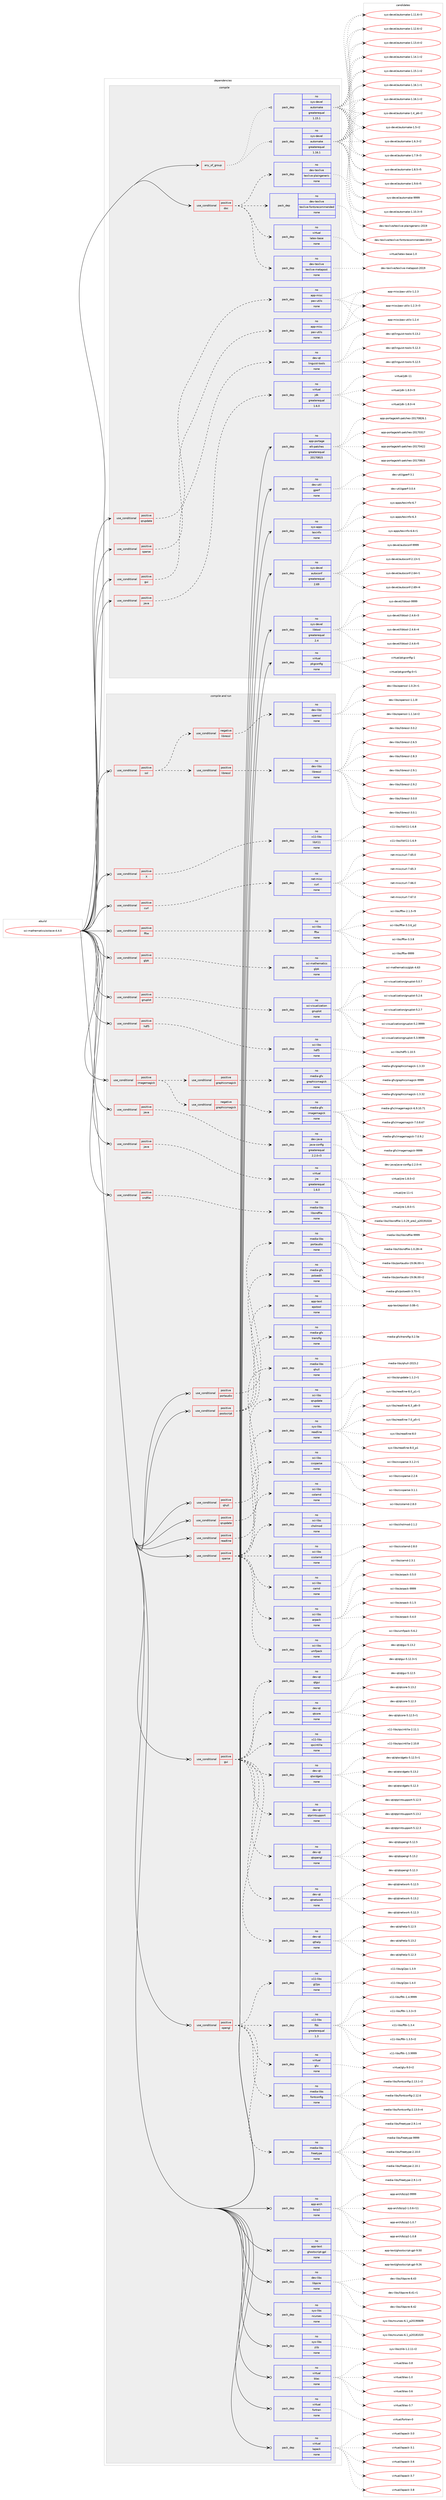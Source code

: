 digraph prolog {

# *************
# Graph options
# *************

newrank=true;
concentrate=true;
compound=true;
graph [rankdir=LR,fontname=Helvetica,fontsize=10,ranksep=1.5];#, ranksep=2.5, nodesep=0.2];
edge  [arrowhead=vee];
node  [fontname=Helvetica,fontsize=10];

# **********
# The ebuild
# **********

subgraph cluster_leftcol {
color=gray;
rank=same;
label=<<i>ebuild</i>>;
id [label="sci-mathematics/octave-4.4.0", color=red, width=4, href="../sci-mathematics/octave-4.4.0.svg"];
}

# ****************
# The dependencies
# ****************

subgraph cluster_midcol {
color=gray;
label=<<i>dependencies</i>>;
subgraph cluster_compile {
fillcolor="#eeeeee";
style=filled;
label=<<i>compile</i>>;
subgraph any14723 {
dependency861762 [label=<<TABLE BORDER="0" CELLBORDER="1" CELLSPACING="0" CELLPADDING="4"><TR><TD CELLPADDING="10">any_of_group</TD></TR></TABLE>>, shape=none, color=red];subgraph pack637297 {
dependency861763 [label=<<TABLE BORDER="0" CELLBORDER="1" CELLSPACING="0" CELLPADDING="4" WIDTH="220"><TR><TD ROWSPAN="6" CELLPADDING="30">pack_dep</TD></TR><TR><TD WIDTH="110">no</TD></TR><TR><TD>sys-devel</TD></TR><TR><TD>automake</TD></TR><TR><TD>greaterequal</TD></TR><TR><TD>1.16.1</TD></TR></TABLE>>, shape=none, color=blue];
}
dependency861762:e -> dependency861763:w [weight=20,style="dotted",arrowhead="oinv"];
subgraph pack637298 {
dependency861764 [label=<<TABLE BORDER="0" CELLBORDER="1" CELLSPACING="0" CELLPADDING="4" WIDTH="220"><TR><TD ROWSPAN="6" CELLPADDING="30">pack_dep</TD></TR><TR><TD WIDTH="110">no</TD></TR><TR><TD>sys-devel</TD></TR><TR><TD>automake</TD></TR><TR><TD>greaterequal</TD></TR><TR><TD>1.15.1</TD></TR></TABLE>>, shape=none, color=blue];
}
dependency861762:e -> dependency861764:w [weight=20,style="dotted",arrowhead="oinv"];
}
id:e -> dependency861762:w [weight=20,style="solid",arrowhead="vee"];
subgraph cond209230 {
dependency861765 [label=<<TABLE BORDER="0" CELLBORDER="1" CELLSPACING="0" CELLPADDING="4"><TR><TD ROWSPAN="3" CELLPADDING="10">use_conditional</TD></TR><TR><TD>positive</TD></TR><TR><TD>doc</TD></TR></TABLE>>, shape=none, color=red];
subgraph pack637299 {
dependency861766 [label=<<TABLE BORDER="0" CELLBORDER="1" CELLSPACING="0" CELLPADDING="4" WIDTH="220"><TR><TD ROWSPAN="6" CELLPADDING="30">pack_dep</TD></TR><TR><TD WIDTH="110">no</TD></TR><TR><TD>dev-texlive</TD></TR><TR><TD>texlive-fontsrecommended</TD></TR><TR><TD>none</TD></TR><TR><TD></TD></TR></TABLE>>, shape=none, color=blue];
}
dependency861765:e -> dependency861766:w [weight=20,style="dashed",arrowhead="vee"];
subgraph pack637300 {
dependency861767 [label=<<TABLE BORDER="0" CELLBORDER="1" CELLSPACING="0" CELLPADDING="4" WIDTH="220"><TR><TD ROWSPAN="6" CELLPADDING="30">pack_dep</TD></TR><TR><TD WIDTH="110">no</TD></TR><TR><TD>dev-texlive</TD></TR><TR><TD>texlive-plaingeneric</TD></TR><TR><TD>none</TD></TR><TR><TD></TD></TR></TABLE>>, shape=none, color=blue];
}
dependency861765:e -> dependency861767:w [weight=20,style="dashed",arrowhead="vee"];
subgraph pack637301 {
dependency861768 [label=<<TABLE BORDER="0" CELLBORDER="1" CELLSPACING="0" CELLPADDING="4" WIDTH="220"><TR><TD ROWSPAN="6" CELLPADDING="30">pack_dep</TD></TR><TR><TD WIDTH="110">no</TD></TR><TR><TD>dev-texlive</TD></TR><TR><TD>texlive-metapost</TD></TR><TR><TD>none</TD></TR><TR><TD></TD></TR></TABLE>>, shape=none, color=blue];
}
dependency861765:e -> dependency861768:w [weight=20,style="dashed",arrowhead="vee"];
subgraph pack637302 {
dependency861769 [label=<<TABLE BORDER="0" CELLBORDER="1" CELLSPACING="0" CELLPADDING="4" WIDTH="220"><TR><TD ROWSPAN="6" CELLPADDING="30">pack_dep</TD></TR><TR><TD WIDTH="110">no</TD></TR><TR><TD>virtual</TD></TR><TR><TD>latex-base</TD></TR><TR><TD>none</TD></TR><TR><TD></TD></TR></TABLE>>, shape=none, color=blue];
}
dependency861765:e -> dependency861769:w [weight=20,style="dashed",arrowhead="vee"];
}
id:e -> dependency861765:w [weight=20,style="solid",arrowhead="vee"];
subgraph cond209231 {
dependency861770 [label=<<TABLE BORDER="0" CELLBORDER="1" CELLSPACING="0" CELLPADDING="4"><TR><TD ROWSPAN="3" CELLPADDING="10">use_conditional</TD></TR><TR><TD>positive</TD></TR><TR><TD>gui</TD></TR></TABLE>>, shape=none, color=red];
subgraph pack637303 {
dependency861771 [label=<<TABLE BORDER="0" CELLBORDER="1" CELLSPACING="0" CELLPADDING="4" WIDTH="220"><TR><TD ROWSPAN="6" CELLPADDING="30">pack_dep</TD></TR><TR><TD WIDTH="110">no</TD></TR><TR><TD>dev-qt</TD></TR><TR><TD>linguist-tools</TD></TR><TR><TD>none</TD></TR><TR><TD></TD></TR></TABLE>>, shape=none, color=blue];
}
dependency861770:e -> dependency861771:w [weight=20,style="dashed",arrowhead="vee"];
}
id:e -> dependency861770:w [weight=20,style="solid",arrowhead="vee"];
subgraph cond209232 {
dependency861772 [label=<<TABLE BORDER="0" CELLBORDER="1" CELLSPACING="0" CELLPADDING="4"><TR><TD ROWSPAN="3" CELLPADDING="10">use_conditional</TD></TR><TR><TD>positive</TD></TR><TR><TD>java</TD></TR></TABLE>>, shape=none, color=red];
subgraph pack637304 {
dependency861773 [label=<<TABLE BORDER="0" CELLBORDER="1" CELLSPACING="0" CELLPADDING="4" WIDTH="220"><TR><TD ROWSPAN="6" CELLPADDING="30">pack_dep</TD></TR><TR><TD WIDTH="110">no</TD></TR><TR><TD>virtual</TD></TR><TR><TD>jdk</TD></TR><TR><TD>greaterequal</TD></TR><TR><TD>1.6.0</TD></TR></TABLE>>, shape=none, color=blue];
}
dependency861772:e -> dependency861773:w [weight=20,style="dashed",arrowhead="vee"];
}
id:e -> dependency861772:w [weight=20,style="solid",arrowhead="vee"];
subgraph cond209233 {
dependency861774 [label=<<TABLE BORDER="0" CELLBORDER="1" CELLSPACING="0" CELLPADDING="4"><TR><TD ROWSPAN="3" CELLPADDING="10">use_conditional</TD></TR><TR><TD>positive</TD></TR><TR><TD>qrupdate</TD></TR></TABLE>>, shape=none, color=red];
subgraph pack637305 {
dependency861775 [label=<<TABLE BORDER="0" CELLBORDER="1" CELLSPACING="0" CELLPADDING="4" WIDTH="220"><TR><TD ROWSPAN="6" CELLPADDING="30">pack_dep</TD></TR><TR><TD WIDTH="110">no</TD></TR><TR><TD>app-misc</TD></TR><TR><TD>pax-utils</TD></TR><TR><TD>none</TD></TR><TR><TD></TD></TR></TABLE>>, shape=none, color=blue];
}
dependency861774:e -> dependency861775:w [weight=20,style="dashed",arrowhead="vee"];
}
id:e -> dependency861774:w [weight=20,style="solid",arrowhead="vee"];
subgraph cond209234 {
dependency861776 [label=<<TABLE BORDER="0" CELLBORDER="1" CELLSPACING="0" CELLPADDING="4"><TR><TD ROWSPAN="3" CELLPADDING="10">use_conditional</TD></TR><TR><TD>positive</TD></TR><TR><TD>sparse</TD></TR></TABLE>>, shape=none, color=red];
subgraph pack637306 {
dependency861777 [label=<<TABLE BORDER="0" CELLBORDER="1" CELLSPACING="0" CELLPADDING="4" WIDTH="220"><TR><TD ROWSPAN="6" CELLPADDING="30">pack_dep</TD></TR><TR><TD WIDTH="110">no</TD></TR><TR><TD>app-misc</TD></TR><TR><TD>pax-utils</TD></TR><TR><TD>none</TD></TR><TR><TD></TD></TR></TABLE>>, shape=none, color=blue];
}
dependency861776:e -> dependency861777:w [weight=20,style="dashed",arrowhead="vee"];
}
id:e -> dependency861776:w [weight=20,style="solid",arrowhead="vee"];
subgraph pack637307 {
dependency861778 [label=<<TABLE BORDER="0" CELLBORDER="1" CELLSPACING="0" CELLPADDING="4" WIDTH="220"><TR><TD ROWSPAN="6" CELLPADDING="30">pack_dep</TD></TR><TR><TD WIDTH="110">no</TD></TR><TR><TD>app-portage</TD></TR><TR><TD>elt-patches</TD></TR><TR><TD>greaterequal</TD></TR><TR><TD>20170815</TD></TR></TABLE>>, shape=none, color=blue];
}
id:e -> dependency861778:w [weight=20,style="solid",arrowhead="vee"];
subgraph pack637308 {
dependency861779 [label=<<TABLE BORDER="0" CELLBORDER="1" CELLSPACING="0" CELLPADDING="4" WIDTH="220"><TR><TD ROWSPAN="6" CELLPADDING="30">pack_dep</TD></TR><TR><TD WIDTH="110">no</TD></TR><TR><TD>dev-util</TD></TR><TR><TD>gperf</TD></TR><TR><TD>none</TD></TR><TR><TD></TD></TR></TABLE>>, shape=none, color=blue];
}
id:e -> dependency861779:w [weight=20,style="solid",arrowhead="vee"];
subgraph pack637309 {
dependency861780 [label=<<TABLE BORDER="0" CELLBORDER="1" CELLSPACING="0" CELLPADDING="4" WIDTH="220"><TR><TD ROWSPAN="6" CELLPADDING="30">pack_dep</TD></TR><TR><TD WIDTH="110">no</TD></TR><TR><TD>sys-apps</TD></TR><TR><TD>texinfo</TD></TR><TR><TD>none</TD></TR><TR><TD></TD></TR></TABLE>>, shape=none, color=blue];
}
id:e -> dependency861780:w [weight=20,style="solid",arrowhead="vee"];
subgraph pack637310 {
dependency861781 [label=<<TABLE BORDER="0" CELLBORDER="1" CELLSPACING="0" CELLPADDING="4" WIDTH="220"><TR><TD ROWSPAN="6" CELLPADDING="30">pack_dep</TD></TR><TR><TD WIDTH="110">no</TD></TR><TR><TD>sys-devel</TD></TR><TR><TD>autoconf</TD></TR><TR><TD>greaterequal</TD></TR><TR><TD>2.69</TD></TR></TABLE>>, shape=none, color=blue];
}
id:e -> dependency861781:w [weight=20,style="solid",arrowhead="vee"];
subgraph pack637311 {
dependency861782 [label=<<TABLE BORDER="0" CELLBORDER="1" CELLSPACING="0" CELLPADDING="4" WIDTH="220"><TR><TD ROWSPAN="6" CELLPADDING="30">pack_dep</TD></TR><TR><TD WIDTH="110">no</TD></TR><TR><TD>sys-devel</TD></TR><TR><TD>libtool</TD></TR><TR><TD>greaterequal</TD></TR><TR><TD>2.4</TD></TR></TABLE>>, shape=none, color=blue];
}
id:e -> dependency861782:w [weight=20,style="solid",arrowhead="vee"];
subgraph pack637312 {
dependency861783 [label=<<TABLE BORDER="0" CELLBORDER="1" CELLSPACING="0" CELLPADDING="4" WIDTH="220"><TR><TD ROWSPAN="6" CELLPADDING="30">pack_dep</TD></TR><TR><TD WIDTH="110">no</TD></TR><TR><TD>virtual</TD></TR><TR><TD>pkgconfig</TD></TR><TR><TD>none</TD></TR><TR><TD></TD></TR></TABLE>>, shape=none, color=blue];
}
id:e -> dependency861783:w [weight=20,style="solid",arrowhead="vee"];
}
subgraph cluster_compileandrun {
fillcolor="#eeeeee";
style=filled;
label=<<i>compile and run</i>>;
subgraph cond209235 {
dependency861784 [label=<<TABLE BORDER="0" CELLBORDER="1" CELLSPACING="0" CELLPADDING="4"><TR><TD ROWSPAN="3" CELLPADDING="10">use_conditional</TD></TR><TR><TD>positive</TD></TR><TR><TD>X</TD></TR></TABLE>>, shape=none, color=red];
subgraph pack637313 {
dependency861785 [label=<<TABLE BORDER="0" CELLBORDER="1" CELLSPACING="0" CELLPADDING="4" WIDTH="220"><TR><TD ROWSPAN="6" CELLPADDING="30">pack_dep</TD></TR><TR><TD WIDTH="110">no</TD></TR><TR><TD>x11-libs</TD></TR><TR><TD>libX11</TD></TR><TR><TD>none</TD></TR><TR><TD></TD></TR></TABLE>>, shape=none, color=blue];
}
dependency861784:e -> dependency861785:w [weight=20,style="dashed",arrowhead="vee"];
}
id:e -> dependency861784:w [weight=20,style="solid",arrowhead="odotvee"];
subgraph cond209236 {
dependency861786 [label=<<TABLE BORDER="0" CELLBORDER="1" CELLSPACING="0" CELLPADDING="4"><TR><TD ROWSPAN="3" CELLPADDING="10">use_conditional</TD></TR><TR><TD>positive</TD></TR><TR><TD>curl</TD></TR></TABLE>>, shape=none, color=red];
subgraph pack637314 {
dependency861787 [label=<<TABLE BORDER="0" CELLBORDER="1" CELLSPACING="0" CELLPADDING="4" WIDTH="220"><TR><TD ROWSPAN="6" CELLPADDING="30">pack_dep</TD></TR><TR><TD WIDTH="110">no</TD></TR><TR><TD>net-misc</TD></TR><TR><TD>curl</TD></TR><TR><TD>none</TD></TR><TR><TD></TD></TR></TABLE>>, shape=none, color=blue];
}
dependency861786:e -> dependency861787:w [weight=20,style="dashed",arrowhead="vee"];
}
id:e -> dependency861786:w [weight=20,style="solid",arrowhead="odotvee"];
subgraph cond209237 {
dependency861788 [label=<<TABLE BORDER="0" CELLBORDER="1" CELLSPACING="0" CELLPADDING="4"><TR><TD ROWSPAN="3" CELLPADDING="10">use_conditional</TD></TR><TR><TD>positive</TD></TR><TR><TD>fftw</TD></TR></TABLE>>, shape=none, color=red];
subgraph pack637315 {
dependency861789 [label=<<TABLE BORDER="0" CELLBORDER="1" CELLSPACING="0" CELLPADDING="4" WIDTH="220"><TR><TD ROWSPAN="6" CELLPADDING="30">pack_dep</TD></TR><TR><TD WIDTH="110">no</TD></TR><TR><TD>sci-libs</TD></TR><TR><TD>fftw</TD></TR><TR><TD>none</TD></TR><TR><TD></TD></TR></TABLE>>, shape=none, color=blue];
}
dependency861788:e -> dependency861789:w [weight=20,style="dashed",arrowhead="vee"];
}
id:e -> dependency861788:w [weight=20,style="solid",arrowhead="odotvee"];
subgraph cond209238 {
dependency861790 [label=<<TABLE BORDER="0" CELLBORDER="1" CELLSPACING="0" CELLPADDING="4"><TR><TD ROWSPAN="3" CELLPADDING="10">use_conditional</TD></TR><TR><TD>positive</TD></TR><TR><TD>glpk</TD></TR></TABLE>>, shape=none, color=red];
subgraph pack637316 {
dependency861791 [label=<<TABLE BORDER="0" CELLBORDER="1" CELLSPACING="0" CELLPADDING="4" WIDTH="220"><TR><TD ROWSPAN="6" CELLPADDING="30">pack_dep</TD></TR><TR><TD WIDTH="110">no</TD></TR><TR><TD>sci-mathematics</TD></TR><TR><TD>glpk</TD></TR><TR><TD>none</TD></TR><TR><TD></TD></TR></TABLE>>, shape=none, color=blue];
}
dependency861790:e -> dependency861791:w [weight=20,style="dashed",arrowhead="vee"];
}
id:e -> dependency861790:w [weight=20,style="solid",arrowhead="odotvee"];
subgraph cond209239 {
dependency861792 [label=<<TABLE BORDER="0" CELLBORDER="1" CELLSPACING="0" CELLPADDING="4"><TR><TD ROWSPAN="3" CELLPADDING="10">use_conditional</TD></TR><TR><TD>positive</TD></TR><TR><TD>gnuplot</TD></TR></TABLE>>, shape=none, color=red];
subgraph pack637317 {
dependency861793 [label=<<TABLE BORDER="0" CELLBORDER="1" CELLSPACING="0" CELLPADDING="4" WIDTH="220"><TR><TD ROWSPAN="6" CELLPADDING="30">pack_dep</TD></TR><TR><TD WIDTH="110">no</TD></TR><TR><TD>sci-visualization</TD></TR><TR><TD>gnuplot</TD></TR><TR><TD>none</TD></TR><TR><TD></TD></TR></TABLE>>, shape=none, color=blue];
}
dependency861792:e -> dependency861793:w [weight=20,style="dashed",arrowhead="vee"];
}
id:e -> dependency861792:w [weight=20,style="solid",arrowhead="odotvee"];
subgraph cond209240 {
dependency861794 [label=<<TABLE BORDER="0" CELLBORDER="1" CELLSPACING="0" CELLPADDING="4"><TR><TD ROWSPAN="3" CELLPADDING="10">use_conditional</TD></TR><TR><TD>positive</TD></TR><TR><TD>gui</TD></TR></TABLE>>, shape=none, color=red];
subgraph pack637318 {
dependency861795 [label=<<TABLE BORDER="0" CELLBORDER="1" CELLSPACING="0" CELLPADDING="4" WIDTH="220"><TR><TD ROWSPAN="6" CELLPADDING="30">pack_dep</TD></TR><TR><TD WIDTH="110">no</TD></TR><TR><TD>dev-qt</TD></TR><TR><TD>qtcore</TD></TR><TR><TD>none</TD></TR><TR><TD></TD></TR></TABLE>>, shape=none, color=blue];
}
dependency861794:e -> dependency861795:w [weight=20,style="dashed",arrowhead="vee"];
subgraph pack637319 {
dependency861796 [label=<<TABLE BORDER="0" CELLBORDER="1" CELLSPACING="0" CELLPADDING="4" WIDTH="220"><TR><TD ROWSPAN="6" CELLPADDING="30">pack_dep</TD></TR><TR><TD WIDTH="110">no</TD></TR><TR><TD>dev-qt</TD></TR><TR><TD>qtgui</TD></TR><TR><TD>none</TD></TR><TR><TD></TD></TR></TABLE>>, shape=none, color=blue];
}
dependency861794:e -> dependency861796:w [weight=20,style="dashed",arrowhead="vee"];
subgraph pack637320 {
dependency861797 [label=<<TABLE BORDER="0" CELLBORDER="1" CELLSPACING="0" CELLPADDING="4" WIDTH="220"><TR><TD ROWSPAN="6" CELLPADDING="30">pack_dep</TD></TR><TR><TD WIDTH="110">no</TD></TR><TR><TD>dev-qt</TD></TR><TR><TD>qthelp</TD></TR><TR><TD>none</TD></TR><TR><TD></TD></TR></TABLE>>, shape=none, color=blue];
}
dependency861794:e -> dependency861797:w [weight=20,style="dashed",arrowhead="vee"];
subgraph pack637321 {
dependency861798 [label=<<TABLE BORDER="0" CELLBORDER="1" CELLSPACING="0" CELLPADDING="4" WIDTH="220"><TR><TD ROWSPAN="6" CELLPADDING="30">pack_dep</TD></TR><TR><TD WIDTH="110">no</TD></TR><TR><TD>dev-qt</TD></TR><TR><TD>qtnetwork</TD></TR><TR><TD>none</TD></TR><TR><TD></TD></TR></TABLE>>, shape=none, color=blue];
}
dependency861794:e -> dependency861798:w [weight=20,style="dashed",arrowhead="vee"];
subgraph pack637322 {
dependency861799 [label=<<TABLE BORDER="0" CELLBORDER="1" CELLSPACING="0" CELLPADDING="4" WIDTH="220"><TR><TD ROWSPAN="6" CELLPADDING="30">pack_dep</TD></TR><TR><TD WIDTH="110">no</TD></TR><TR><TD>dev-qt</TD></TR><TR><TD>qtopengl</TD></TR><TR><TD>none</TD></TR><TR><TD></TD></TR></TABLE>>, shape=none, color=blue];
}
dependency861794:e -> dependency861799:w [weight=20,style="dashed",arrowhead="vee"];
subgraph pack637323 {
dependency861800 [label=<<TABLE BORDER="0" CELLBORDER="1" CELLSPACING="0" CELLPADDING="4" WIDTH="220"><TR><TD ROWSPAN="6" CELLPADDING="30">pack_dep</TD></TR><TR><TD WIDTH="110">no</TD></TR><TR><TD>dev-qt</TD></TR><TR><TD>qtprintsupport</TD></TR><TR><TD>none</TD></TR><TR><TD></TD></TR></TABLE>>, shape=none, color=blue];
}
dependency861794:e -> dependency861800:w [weight=20,style="dashed",arrowhead="vee"];
subgraph pack637324 {
dependency861801 [label=<<TABLE BORDER="0" CELLBORDER="1" CELLSPACING="0" CELLPADDING="4" WIDTH="220"><TR><TD ROWSPAN="6" CELLPADDING="30">pack_dep</TD></TR><TR><TD WIDTH="110">no</TD></TR><TR><TD>dev-qt</TD></TR><TR><TD>qtwidgets</TD></TR><TR><TD>none</TD></TR><TR><TD></TD></TR></TABLE>>, shape=none, color=blue];
}
dependency861794:e -> dependency861801:w [weight=20,style="dashed",arrowhead="vee"];
subgraph pack637325 {
dependency861802 [label=<<TABLE BORDER="0" CELLBORDER="1" CELLSPACING="0" CELLPADDING="4" WIDTH="220"><TR><TD ROWSPAN="6" CELLPADDING="30">pack_dep</TD></TR><TR><TD WIDTH="110">no</TD></TR><TR><TD>x11-libs</TD></TR><TR><TD>qscintilla</TD></TR><TR><TD>none</TD></TR><TR><TD></TD></TR></TABLE>>, shape=none, color=blue];
}
dependency861794:e -> dependency861802:w [weight=20,style="dashed",arrowhead="vee"];
}
id:e -> dependency861794:w [weight=20,style="solid",arrowhead="odotvee"];
subgraph cond209241 {
dependency861803 [label=<<TABLE BORDER="0" CELLBORDER="1" CELLSPACING="0" CELLPADDING="4"><TR><TD ROWSPAN="3" CELLPADDING="10">use_conditional</TD></TR><TR><TD>positive</TD></TR><TR><TD>hdf5</TD></TR></TABLE>>, shape=none, color=red];
subgraph pack637326 {
dependency861804 [label=<<TABLE BORDER="0" CELLBORDER="1" CELLSPACING="0" CELLPADDING="4" WIDTH="220"><TR><TD ROWSPAN="6" CELLPADDING="30">pack_dep</TD></TR><TR><TD WIDTH="110">no</TD></TR><TR><TD>sci-libs</TD></TR><TR><TD>hdf5</TD></TR><TR><TD>none</TD></TR><TR><TD></TD></TR></TABLE>>, shape=none, color=blue];
}
dependency861803:e -> dependency861804:w [weight=20,style="dashed",arrowhead="vee"];
}
id:e -> dependency861803:w [weight=20,style="solid",arrowhead="odotvee"];
subgraph cond209242 {
dependency861805 [label=<<TABLE BORDER="0" CELLBORDER="1" CELLSPACING="0" CELLPADDING="4"><TR><TD ROWSPAN="3" CELLPADDING="10">use_conditional</TD></TR><TR><TD>positive</TD></TR><TR><TD>imagemagick</TD></TR></TABLE>>, shape=none, color=red];
subgraph cond209243 {
dependency861806 [label=<<TABLE BORDER="0" CELLBORDER="1" CELLSPACING="0" CELLPADDING="4"><TR><TD ROWSPAN="3" CELLPADDING="10">use_conditional</TD></TR><TR><TD>negative</TD></TR><TR><TD>graphicsmagick</TD></TR></TABLE>>, shape=none, color=red];
subgraph pack637327 {
dependency861807 [label=<<TABLE BORDER="0" CELLBORDER="1" CELLSPACING="0" CELLPADDING="4" WIDTH="220"><TR><TD ROWSPAN="6" CELLPADDING="30">pack_dep</TD></TR><TR><TD WIDTH="110">no</TD></TR><TR><TD>media-gfx</TD></TR><TR><TD>imagemagick</TD></TR><TR><TD>none</TD></TR><TR><TD></TD></TR></TABLE>>, shape=none, color=blue];
}
dependency861806:e -> dependency861807:w [weight=20,style="dashed",arrowhead="vee"];
}
dependency861805:e -> dependency861806:w [weight=20,style="dashed",arrowhead="vee"];
subgraph cond209244 {
dependency861808 [label=<<TABLE BORDER="0" CELLBORDER="1" CELLSPACING="0" CELLPADDING="4"><TR><TD ROWSPAN="3" CELLPADDING="10">use_conditional</TD></TR><TR><TD>positive</TD></TR><TR><TD>graphicsmagick</TD></TR></TABLE>>, shape=none, color=red];
subgraph pack637328 {
dependency861809 [label=<<TABLE BORDER="0" CELLBORDER="1" CELLSPACING="0" CELLPADDING="4" WIDTH="220"><TR><TD ROWSPAN="6" CELLPADDING="30">pack_dep</TD></TR><TR><TD WIDTH="110">no</TD></TR><TR><TD>media-gfx</TD></TR><TR><TD>graphicsmagick</TD></TR><TR><TD>none</TD></TR><TR><TD></TD></TR></TABLE>>, shape=none, color=blue];
}
dependency861808:e -> dependency861809:w [weight=20,style="dashed",arrowhead="vee"];
}
dependency861805:e -> dependency861808:w [weight=20,style="dashed",arrowhead="vee"];
}
id:e -> dependency861805:w [weight=20,style="solid",arrowhead="odotvee"];
subgraph cond209245 {
dependency861810 [label=<<TABLE BORDER="0" CELLBORDER="1" CELLSPACING="0" CELLPADDING="4"><TR><TD ROWSPAN="3" CELLPADDING="10">use_conditional</TD></TR><TR><TD>positive</TD></TR><TR><TD>java</TD></TR></TABLE>>, shape=none, color=red];
subgraph pack637329 {
dependency861811 [label=<<TABLE BORDER="0" CELLBORDER="1" CELLSPACING="0" CELLPADDING="4" WIDTH="220"><TR><TD ROWSPAN="6" CELLPADDING="30">pack_dep</TD></TR><TR><TD WIDTH="110">no</TD></TR><TR><TD>dev-java</TD></TR><TR><TD>java-config</TD></TR><TR><TD>greaterequal</TD></TR><TR><TD>2.2.0-r3</TD></TR></TABLE>>, shape=none, color=blue];
}
dependency861810:e -> dependency861811:w [weight=20,style="dashed",arrowhead="vee"];
}
id:e -> dependency861810:w [weight=20,style="solid",arrowhead="odotvee"];
subgraph cond209246 {
dependency861812 [label=<<TABLE BORDER="0" CELLBORDER="1" CELLSPACING="0" CELLPADDING="4"><TR><TD ROWSPAN="3" CELLPADDING="10">use_conditional</TD></TR><TR><TD>positive</TD></TR><TR><TD>java</TD></TR></TABLE>>, shape=none, color=red];
subgraph pack637330 {
dependency861813 [label=<<TABLE BORDER="0" CELLBORDER="1" CELLSPACING="0" CELLPADDING="4" WIDTH="220"><TR><TD ROWSPAN="6" CELLPADDING="30">pack_dep</TD></TR><TR><TD WIDTH="110">no</TD></TR><TR><TD>virtual</TD></TR><TR><TD>jre</TD></TR><TR><TD>greaterequal</TD></TR><TR><TD>1.6.0</TD></TR></TABLE>>, shape=none, color=blue];
}
dependency861812:e -> dependency861813:w [weight=20,style="dashed",arrowhead="vee"];
}
id:e -> dependency861812:w [weight=20,style="solid",arrowhead="odotvee"];
subgraph cond209247 {
dependency861814 [label=<<TABLE BORDER="0" CELLBORDER="1" CELLSPACING="0" CELLPADDING="4"><TR><TD ROWSPAN="3" CELLPADDING="10">use_conditional</TD></TR><TR><TD>positive</TD></TR><TR><TD>opengl</TD></TR></TABLE>>, shape=none, color=red];
subgraph pack637331 {
dependency861815 [label=<<TABLE BORDER="0" CELLBORDER="1" CELLSPACING="0" CELLPADDING="4" WIDTH="220"><TR><TD ROWSPAN="6" CELLPADDING="30">pack_dep</TD></TR><TR><TD WIDTH="110">no</TD></TR><TR><TD>media-libs</TD></TR><TR><TD>freetype</TD></TR><TR><TD>none</TD></TR><TR><TD></TD></TR></TABLE>>, shape=none, color=blue];
}
dependency861814:e -> dependency861815:w [weight=20,style="dashed",arrowhead="vee"];
subgraph pack637332 {
dependency861816 [label=<<TABLE BORDER="0" CELLBORDER="1" CELLSPACING="0" CELLPADDING="4" WIDTH="220"><TR><TD ROWSPAN="6" CELLPADDING="30">pack_dep</TD></TR><TR><TD WIDTH="110">no</TD></TR><TR><TD>media-libs</TD></TR><TR><TD>fontconfig</TD></TR><TR><TD>none</TD></TR><TR><TD></TD></TR></TABLE>>, shape=none, color=blue];
}
dependency861814:e -> dependency861816:w [weight=20,style="dashed",arrowhead="vee"];
subgraph pack637333 {
dependency861817 [label=<<TABLE BORDER="0" CELLBORDER="1" CELLSPACING="0" CELLPADDING="4" WIDTH="220"><TR><TD ROWSPAN="6" CELLPADDING="30">pack_dep</TD></TR><TR><TD WIDTH="110">no</TD></TR><TR><TD>virtual</TD></TR><TR><TD>glu</TD></TR><TR><TD>none</TD></TR><TR><TD></TD></TR></TABLE>>, shape=none, color=blue];
}
dependency861814:e -> dependency861817:w [weight=20,style="dashed",arrowhead="vee"];
subgraph pack637334 {
dependency861818 [label=<<TABLE BORDER="0" CELLBORDER="1" CELLSPACING="0" CELLPADDING="4" WIDTH="220"><TR><TD ROWSPAN="6" CELLPADDING="30">pack_dep</TD></TR><TR><TD WIDTH="110">no</TD></TR><TR><TD>x11-libs</TD></TR><TR><TD>fltk</TD></TR><TR><TD>greaterequal</TD></TR><TR><TD>1.3</TD></TR></TABLE>>, shape=none, color=blue];
}
dependency861814:e -> dependency861818:w [weight=20,style="dashed",arrowhead="vee"];
subgraph pack637335 {
dependency861819 [label=<<TABLE BORDER="0" CELLBORDER="1" CELLSPACING="0" CELLPADDING="4" WIDTH="220"><TR><TD ROWSPAN="6" CELLPADDING="30">pack_dep</TD></TR><TR><TD WIDTH="110">no</TD></TR><TR><TD>x11-libs</TD></TR><TR><TD>gl2ps</TD></TR><TR><TD>none</TD></TR><TR><TD></TD></TR></TABLE>>, shape=none, color=blue];
}
dependency861814:e -> dependency861819:w [weight=20,style="dashed",arrowhead="vee"];
}
id:e -> dependency861814:w [weight=20,style="solid",arrowhead="odotvee"];
subgraph cond209248 {
dependency861820 [label=<<TABLE BORDER="0" CELLBORDER="1" CELLSPACING="0" CELLPADDING="4"><TR><TD ROWSPAN="3" CELLPADDING="10">use_conditional</TD></TR><TR><TD>positive</TD></TR><TR><TD>portaudio</TD></TR></TABLE>>, shape=none, color=red];
subgraph pack637336 {
dependency861821 [label=<<TABLE BORDER="0" CELLBORDER="1" CELLSPACING="0" CELLPADDING="4" WIDTH="220"><TR><TD ROWSPAN="6" CELLPADDING="30">pack_dep</TD></TR><TR><TD WIDTH="110">no</TD></TR><TR><TD>media-libs</TD></TR><TR><TD>portaudio</TD></TR><TR><TD>none</TD></TR><TR><TD></TD></TR></TABLE>>, shape=none, color=blue];
}
dependency861820:e -> dependency861821:w [weight=20,style="dashed",arrowhead="vee"];
}
id:e -> dependency861820:w [weight=20,style="solid",arrowhead="odotvee"];
subgraph cond209249 {
dependency861822 [label=<<TABLE BORDER="0" CELLBORDER="1" CELLSPACING="0" CELLPADDING="4"><TR><TD ROWSPAN="3" CELLPADDING="10">use_conditional</TD></TR><TR><TD>positive</TD></TR><TR><TD>postscript</TD></TR></TABLE>>, shape=none, color=red];
subgraph pack637337 {
dependency861823 [label=<<TABLE BORDER="0" CELLBORDER="1" CELLSPACING="0" CELLPADDING="4" WIDTH="220"><TR><TD ROWSPAN="6" CELLPADDING="30">pack_dep</TD></TR><TR><TD WIDTH="110">no</TD></TR><TR><TD>app-text</TD></TR><TR><TD>epstool</TD></TR><TR><TD>none</TD></TR><TR><TD></TD></TR></TABLE>>, shape=none, color=blue];
}
dependency861822:e -> dependency861823:w [weight=20,style="dashed",arrowhead="vee"];
subgraph pack637338 {
dependency861824 [label=<<TABLE BORDER="0" CELLBORDER="1" CELLSPACING="0" CELLPADDING="4" WIDTH="220"><TR><TD ROWSPAN="6" CELLPADDING="30">pack_dep</TD></TR><TR><TD WIDTH="110">no</TD></TR><TR><TD>media-gfx</TD></TR><TR><TD>pstoedit</TD></TR><TR><TD>none</TD></TR><TR><TD></TD></TR></TABLE>>, shape=none, color=blue];
}
dependency861822:e -> dependency861824:w [weight=20,style="dashed",arrowhead="vee"];
subgraph pack637339 {
dependency861825 [label=<<TABLE BORDER="0" CELLBORDER="1" CELLSPACING="0" CELLPADDING="4" WIDTH="220"><TR><TD ROWSPAN="6" CELLPADDING="30">pack_dep</TD></TR><TR><TD WIDTH="110">no</TD></TR><TR><TD>media-gfx</TD></TR><TR><TD>transfig</TD></TR><TR><TD>none</TD></TR><TR><TD></TD></TR></TABLE>>, shape=none, color=blue];
}
dependency861822:e -> dependency861825:w [weight=20,style="dashed",arrowhead="vee"];
}
id:e -> dependency861822:w [weight=20,style="solid",arrowhead="odotvee"];
subgraph cond209250 {
dependency861826 [label=<<TABLE BORDER="0" CELLBORDER="1" CELLSPACING="0" CELLPADDING="4"><TR><TD ROWSPAN="3" CELLPADDING="10">use_conditional</TD></TR><TR><TD>positive</TD></TR><TR><TD>qhull</TD></TR></TABLE>>, shape=none, color=red];
subgraph pack637340 {
dependency861827 [label=<<TABLE BORDER="0" CELLBORDER="1" CELLSPACING="0" CELLPADDING="4" WIDTH="220"><TR><TD ROWSPAN="6" CELLPADDING="30">pack_dep</TD></TR><TR><TD WIDTH="110">no</TD></TR><TR><TD>media-libs</TD></TR><TR><TD>qhull</TD></TR><TR><TD>none</TD></TR><TR><TD></TD></TR></TABLE>>, shape=none, color=blue];
}
dependency861826:e -> dependency861827:w [weight=20,style="dashed",arrowhead="vee"];
}
id:e -> dependency861826:w [weight=20,style="solid",arrowhead="odotvee"];
subgraph cond209251 {
dependency861828 [label=<<TABLE BORDER="0" CELLBORDER="1" CELLSPACING="0" CELLPADDING="4"><TR><TD ROWSPAN="3" CELLPADDING="10">use_conditional</TD></TR><TR><TD>positive</TD></TR><TR><TD>qrupdate</TD></TR></TABLE>>, shape=none, color=red];
subgraph pack637341 {
dependency861829 [label=<<TABLE BORDER="0" CELLBORDER="1" CELLSPACING="0" CELLPADDING="4" WIDTH="220"><TR><TD ROWSPAN="6" CELLPADDING="30">pack_dep</TD></TR><TR><TD WIDTH="110">no</TD></TR><TR><TD>sci-libs</TD></TR><TR><TD>qrupdate</TD></TR><TR><TD>none</TD></TR><TR><TD></TD></TR></TABLE>>, shape=none, color=blue];
}
dependency861828:e -> dependency861829:w [weight=20,style="dashed",arrowhead="vee"];
}
id:e -> dependency861828:w [weight=20,style="solid",arrowhead="odotvee"];
subgraph cond209252 {
dependency861830 [label=<<TABLE BORDER="0" CELLBORDER="1" CELLSPACING="0" CELLPADDING="4"><TR><TD ROWSPAN="3" CELLPADDING="10">use_conditional</TD></TR><TR><TD>positive</TD></TR><TR><TD>readline</TD></TR></TABLE>>, shape=none, color=red];
subgraph pack637342 {
dependency861831 [label=<<TABLE BORDER="0" CELLBORDER="1" CELLSPACING="0" CELLPADDING="4" WIDTH="220"><TR><TD ROWSPAN="6" CELLPADDING="30">pack_dep</TD></TR><TR><TD WIDTH="110">no</TD></TR><TR><TD>sys-libs</TD></TR><TR><TD>readline</TD></TR><TR><TD>none</TD></TR><TR><TD></TD></TR></TABLE>>, shape=none, color=blue];
}
dependency861830:e -> dependency861831:w [weight=20,style="dashed",arrowhead="vee"];
}
id:e -> dependency861830:w [weight=20,style="solid",arrowhead="odotvee"];
subgraph cond209253 {
dependency861832 [label=<<TABLE BORDER="0" CELLBORDER="1" CELLSPACING="0" CELLPADDING="4"><TR><TD ROWSPAN="3" CELLPADDING="10">use_conditional</TD></TR><TR><TD>positive</TD></TR><TR><TD>sndfile</TD></TR></TABLE>>, shape=none, color=red];
subgraph pack637343 {
dependency861833 [label=<<TABLE BORDER="0" CELLBORDER="1" CELLSPACING="0" CELLPADDING="4" WIDTH="220"><TR><TD ROWSPAN="6" CELLPADDING="30">pack_dep</TD></TR><TR><TD WIDTH="110">no</TD></TR><TR><TD>media-libs</TD></TR><TR><TD>libsndfile</TD></TR><TR><TD>none</TD></TR><TR><TD></TD></TR></TABLE>>, shape=none, color=blue];
}
dependency861832:e -> dependency861833:w [weight=20,style="dashed",arrowhead="vee"];
}
id:e -> dependency861832:w [weight=20,style="solid",arrowhead="odotvee"];
subgraph cond209254 {
dependency861834 [label=<<TABLE BORDER="0" CELLBORDER="1" CELLSPACING="0" CELLPADDING="4"><TR><TD ROWSPAN="3" CELLPADDING="10">use_conditional</TD></TR><TR><TD>positive</TD></TR><TR><TD>sparse</TD></TR></TABLE>>, shape=none, color=red];
subgraph pack637344 {
dependency861835 [label=<<TABLE BORDER="0" CELLBORDER="1" CELLSPACING="0" CELLPADDING="4" WIDTH="220"><TR><TD ROWSPAN="6" CELLPADDING="30">pack_dep</TD></TR><TR><TD WIDTH="110">no</TD></TR><TR><TD>sci-libs</TD></TR><TR><TD>arpack</TD></TR><TR><TD>none</TD></TR><TR><TD></TD></TR></TABLE>>, shape=none, color=blue];
}
dependency861834:e -> dependency861835:w [weight=20,style="dashed",arrowhead="vee"];
subgraph pack637345 {
dependency861836 [label=<<TABLE BORDER="0" CELLBORDER="1" CELLSPACING="0" CELLPADDING="4" WIDTH="220"><TR><TD ROWSPAN="6" CELLPADDING="30">pack_dep</TD></TR><TR><TD WIDTH="110">no</TD></TR><TR><TD>sci-libs</TD></TR><TR><TD>camd</TD></TR><TR><TD>none</TD></TR><TR><TD></TD></TR></TABLE>>, shape=none, color=blue];
}
dependency861834:e -> dependency861836:w [weight=20,style="dashed",arrowhead="vee"];
subgraph pack637346 {
dependency861837 [label=<<TABLE BORDER="0" CELLBORDER="1" CELLSPACING="0" CELLPADDING="4" WIDTH="220"><TR><TD ROWSPAN="6" CELLPADDING="30">pack_dep</TD></TR><TR><TD WIDTH="110">no</TD></TR><TR><TD>sci-libs</TD></TR><TR><TD>ccolamd</TD></TR><TR><TD>none</TD></TR><TR><TD></TD></TR></TABLE>>, shape=none, color=blue];
}
dependency861834:e -> dependency861837:w [weight=20,style="dashed",arrowhead="vee"];
subgraph pack637347 {
dependency861838 [label=<<TABLE BORDER="0" CELLBORDER="1" CELLSPACING="0" CELLPADDING="4" WIDTH="220"><TR><TD ROWSPAN="6" CELLPADDING="30">pack_dep</TD></TR><TR><TD WIDTH="110">no</TD></TR><TR><TD>sci-libs</TD></TR><TR><TD>cholmod</TD></TR><TR><TD>none</TD></TR><TR><TD></TD></TR></TABLE>>, shape=none, color=blue];
}
dependency861834:e -> dependency861838:w [weight=20,style="dashed",arrowhead="vee"];
subgraph pack637348 {
dependency861839 [label=<<TABLE BORDER="0" CELLBORDER="1" CELLSPACING="0" CELLPADDING="4" WIDTH="220"><TR><TD ROWSPAN="6" CELLPADDING="30">pack_dep</TD></TR><TR><TD WIDTH="110">no</TD></TR><TR><TD>sci-libs</TD></TR><TR><TD>colamd</TD></TR><TR><TD>none</TD></TR><TR><TD></TD></TR></TABLE>>, shape=none, color=blue];
}
dependency861834:e -> dependency861839:w [weight=20,style="dashed",arrowhead="vee"];
subgraph pack637349 {
dependency861840 [label=<<TABLE BORDER="0" CELLBORDER="1" CELLSPACING="0" CELLPADDING="4" WIDTH="220"><TR><TD ROWSPAN="6" CELLPADDING="30">pack_dep</TD></TR><TR><TD WIDTH="110">no</TD></TR><TR><TD>sci-libs</TD></TR><TR><TD>cxsparse</TD></TR><TR><TD>none</TD></TR><TR><TD></TD></TR></TABLE>>, shape=none, color=blue];
}
dependency861834:e -> dependency861840:w [weight=20,style="dashed",arrowhead="vee"];
subgraph pack637350 {
dependency861841 [label=<<TABLE BORDER="0" CELLBORDER="1" CELLSPACING="0" CELLPADDING="4" WIDTH="220"><TR><TD ROWSPAN="6" CELLPADDING="30">pack_dep</TD></TR><TR><TD WIDTH="110">no</TD></TR><TR><TD>sci-libs</TD></TR><TR><TD>umfpack</TD></TR><TR><TD>none</TD></TR><TR><TD></TD></TR></TABLE>>, shape=none, color=blue];
}
dependency861834:e -> dependency861841:w [weight=20,style="dashed",arrowhead="vee"];
}
id:e -> dependency861834:w [weight=20,style="solid",arrowhead="odotvee"];
subgraph cond209255 {
dependency861842 [label=<<TABLE BORDER="0" CELLBORDER="1" CELLSPACING="0" CELLPADDING="4"><TR><TD ROWSPAN="3" CELLPADDING="10">use_conditional</TD></TR><TR><TD>positive</TD></TR><TR><TD>ssl</TD></TR></TABLE>>, shape=none, color=red];
subgraph cond209256 {
dependency861843 [label=<<TABLE BORDER="0" CELLBORDER="1" CELLSPACING="0" CELLPADDING="4"><TR><TD ROWSPAN="3" CELLPADDING="10">use_conditional</TD></TR><TR><TD>negative</TD></TR><TR><TD>libressl</TD></TR></TABLE>>, shape=none, color=red];
subgraph pack637351 {
dependency861844 [label=<<TABLE BORDER="0" CELLBORDER="1" CELLSPACING="0" CELLPADDING="4" WIDTH="220"><TR><TD ROWSPAN="6" CELLPADDING="30">pack_dep</TD></TR><TR><TD WIDTH="110">no</TD></TR><TR><TD>dev-libs</TD></TR><TR><TD>openssl</TD></TR><TR><TD>none</TD></TR><TR><TD></TD></TR></TABLE>>, shape=none, color=blue];
}
dependency861843:e -> dependency861844:w [weight=20,style="dashed",arrowhead="vee"];
}
dependency861842:e -> dependency861843:w [weight=20,style="dashed",arrowhead="vee"];
subgraph cond209257 {
dependency861845 [label=<<TABLE BORDER="0" CELLBORDER="1" CELLSPACING="0" CELLPADDING="4"><TR><TD ROWSPAN="3" CELLPADDING="10">use_conditional</TD></TR><TR><TD>positive</TD></TR><TR><TD>libressl</TD></TR></TABLE>>, shape=none, color=red];
subgraph pack637352 {
dependency861846 [label=<<TABLE BORDER="0" CELLBORDER="1" CELLSPACING="0" CELLPADDING="4" WIDTH="220"><TR><TD ROWSPAN="6" CELLPADDING="30">pack_dep</TD></TR><TR><TD WIDTH="110">no</TD></TR><TR><TD>dev-libs</TD></TR><TR><TD>libressl</TD></TR><TR><TD>none</TD></TR><TR><TD></TD></TR></TABLE>>, shape=none, color=blue];
}
dependency861845:e -> dependency861846:w [weight=20,style="dashed",arrowhead="vee"];
}
dependency861842:e -> dependency861845:w [weight=20,style="dashed",arrowhead="vee"];
}
id:e -> dependency861842:w [weight=20,style="solid",arrowhead="odotvee"];
subgraph pack637353 {
dependency861847 [label=<<TABLE BORDER="0" CELLBORDER="1" CELLSPACING="0" CELLPADDING="4" WIDTH="220"><TR><TD ROWSPAN="6" CELLPADDING="30">pack_dep</TD></TR><TR><TD WIDTH="110">no</TD></TR><TR><TD>app-arch</TD></TR><TR><TD>bzip2</TD></TR><TR><TD>none</TD></TR><TR><TD></TD></TR></TABLE>>, shape=none, color=blue];
}
id:e -> dependency861847:w [weight=20,style="solid",arrowhead="odotvee"];
subgraph pack637354 {
dependency861848 [label=<<TABLE BORDER="0" CELLBORDER="1" CELLSPACING="0" CELLPADDING="4" WIDTH="220"><TR><TD ROWSPAN="6" CELLPADDING="30">pack_dep</TD></TR><TR><TD WIDTH="110">no</TD></TR><TR><TD>app-text</TD></TR><TR><TD>ghostscript-gpl</TD></TR><TR><TD>none</TD></TR><TR><TD></TD></TR></TABLE>>, shape=none, color=blue];
}
id:e -> dependency861848:w [weight=20,style="solid",arrowhead="odotvee"];
subgraph pack637355 {
dependency861849 [label=<<TABLE BORDER="0" CELLBORDER="1" CELLSPACING="0" CELLPADDING="4" WIDTH="220"><TR><TD ROWSPAN="6" CELLPADDING="30">pack_dep</TD></TR><TR><TD WIDTH="110">no</TD></TR><TR><TD>dev-libs</TD></TR><TR><TD>libpcre</TD></TR><TR><TD>none</TD></TR><TR><TD></TD></TR></TABLE>>, shape=none, color=blue];
}
id:e -> dependency861849:w [weight=20,style="solid",arrowhead="odotvee"];
subgraph pack637356 {
dependency861850 [label=<<TABLE BORDER="0" CELLBORDER="1" CELLSPACING="0" CELLPADDING="4" WIDTH="220"><TR><TD ROWSPAN="6" CELLPADDING="30">pack_dep</TD></TR><TR><TD WIDTH="110">no</TD></TR><TR><TD>sys-libs</TD></TR><TR><TD>ncurses</TD></TR><TR><TD>none</TD></TR><TR><TD></TD></TR></TABLE>>, shape=none, color=blue];
}
id:e -> dependency861850:w [weight=20,style="solid",arrowhead="odotvee"];
subgraph pack637357 {
dependency861851 [label=<<TABLE BORDER="0" CELLBORDER="1" CELLSPACING="0" CELLPADDING="4" WIDTH="220"><TR><TD ROWSPAN="6" CELLPADDING="30">pack_dep</TD></TR><TR><TD WIDTH="110">no</TD></TR><TR><TD>sys-libs</TD></TR><TR><TD>zlib</TD></TR><TR><TD>none</TD></TR><TR><TD></TD></TR></TABLE>>, shape=none, color=blue];
}
id:e -> dependency861851:w [weight=20,style="solid",arrowhead="odotvee"];
subgraph pack637358 {
dependency861852 [label=<<TABLE BORDER="0" CELLBORDER="1" CELLSPACING="0" CELLPADDING="4" WIDTH="220"><TR><TD ROWSPAN="6" CELLPADDING="30">pack_dep</TD></TR><TR><TD WIDTH="110">no</TD></TR><TR><TD>virtual</TD></TR><TR><TD>blas</TD></TR><TR><TD>none</TD></TR><TR><TD></TD></TR></TABLE>>, shape=none, color=blue];
}
id:e -> dependency861852:w [weight=20,style="solid",arrowhead="odotvee"];
subgraph pack637359 {
dependency861853 [label=<<TABLE BORDER="0" CELLBORDER="1" CELLSPACING="0" CELLPADDING="4" WIDTH="220"><TR><TD ROWSPAN="6" CELLPADDING="30">pack_dep</TD></TR><TR><TD WIDTH="110">no</TD></TR><TR><TD>virtual</TD></TR><TR><TD>fortran</TD></TR><TR><TD>none</TD></TR><TR><TD></TD></TR></TABLE>>, shape=none, color=blue];
}
id:e -> dependency861853:w [weight=20,style="solid",arrowhead="odotvee"];
subgraph pack637360 {
dependency861854 [label=<<TABLE BORDER="0" CELLBORDER="1" CELLSPACING="0" CELLPADDING="4" WIDTH="220"><TR><TD ROWSPAN="6" CELLPADDING="30">pack_dep</TD></TR><TR><TD WIDTH="110">no</TD></TR><TR><TD>virtual</TD></TR><TR><TD>lapack</TD></TR><TR><TD>none</TD></TR><TR><TD></TD></TR></TABLE>>, shape=none, color=blue];
}
id:e -> dependency861854:w [weight=20,style="solid",arrowhead="odotvee"];
}
subgraph cluster_run {
fillcolor="#eeeeee";
style=filled;
label=<<i>run</i>>;
}
}

# **************
# The candidates
# **************

subgraph cluster_choices {
rank=same;
color=gray;
label=<<i>candidates</i>>;

subgraph choice637297 {
color=black;
nodesep=1;
choice11512111545100101118101108479711711611110997107101454946494846514511451 [label="sys-devel/automake-1.10.3-r3", color=red, width=4,href="../sys-devel/automake-1.10.3-r3.svg"];
choice11512111545100101118101108479711711611110997107101454946494946544511451 [label="sys-devel/automake-1.11.6-r3", color=red, width=4,href="../sys-devel/automake-1.11.6-r3.svg"];
choice11512111545100101118101108479711711611110997107101454946495046544511450 [label="sys-devel/automake-1.12.6-r2", color=red, width=4,href="../sys-devel/automake-1.12.6-r2.svg"];
choice11512111545100101118101108479711711611110997107101454946495146524511450 [label="sys-devel/automake-1.13.4-r2", color=red, width=4,href="../sys-devel/automake-1.13.4-r2.svg"];
choice11512111545100101118101108479711711611110997107101454946495246494511450 [label="sys-devel/automake-1.14.1-r2", color=red, width=4,href="../sys-devel/automake-1.14.1-r2.svg"];
choice11512111545100101118101108479711711611110997107101454946495346494511450 [label="sys-devel/automake-1.15.1-r2", color=red, width=4,href="../sys-devel/automake-1.15.1-r2.svg"];
choice11512111545100101118101108479711711611110997107101454946495446494511449 [label="sys-devel/automake-1.16.1-r1", color=red, width=4,href="../sys-devel/automake-1.16.1-r1.svg"];
choice11512111545100101118101108479711711611110997107101454946495446494511450 [label="sys-devel/automake-1.16.1-r2", color=red, width=4,href="../sys-devel/automake-1.16.1-r2.svg"];
choice115121115451001011181011084797117116111109971071014549465295112544511450 [label="sys-devel/automake-1.4_p6-r2", color=red, width=4,href="../sys-devel/automake-1.4_p6-r2.svg"];
choice11512111545100101118101108479711711611110997107101454946534511450 [label="sys-devel/automake-1.5-r2", color=red, width=4,href="../sys-devel/automake-1.5-r2.svg"];
choice115121115451001011181011084797117116111109971071014549465446514511450 [label="sys-devel/automake-1.6.3-r2", color=red, width=4,href="../sys-devel/automake-1.6.3-r2.svg"];
choice115121115451001011181011084797117116111109971071014549465546574511451 [label="sys-devel/automake-1.7.9-r3", color=red, width=4,href="../sys-devel/automake-1.7.9-r3.svg"];
choice115121115451001011181011084797117116111109971071014549465646534511453 [label="sys-devel/automake-1.8.5-r5", color=red, width=4,href="../sys-devel/automake-1.8.5-r5.svg"];
choice115121115451001011181011084797117116111109971071014549465746544511453 [label="sys-devel/automake-1.9.6-r5", color=red, width=4,href="../sys-devel/automake-1.9.6-r5.svg"];
choice115121115451001011181011084797117116111109971071014557575757 [label="sys-devel/automake-9999", color=red, width=4,href="../sys-devel/automake-9999.svg"];
dependency861763:e -> choice11512111545100101118101108479711711611110997107101454946494846514511451:w [style=dotted,weight="100"];
dependency861763:e -> choice11512111545100101118101108479711711611110997107101454946494946544511451:w [style=dotted,weight="100"];
dependency861763:e -> choice11512111545100101118101108479711711611110997107101454946495046544511450:w [style=dotted,weight="100"];
dependency861763:e -> choice11512111545100101118101108479711711611110997107101454946495146524511450:w [style=dotted,weight="100"];
dependency861763:e -> choice11512111545100101118101108479711711611110997107101454946495246494511450:w [style=dotted,weight="100"];
dependency861763:e -> choice11512111545100101118101108479711711611110997107101454946495346494511450:w [style=dotted,weight="100"];
dependency861763:e -> choice11512111545100101118101108479711711611110997107101454946495446494511449:w [style=dotted,weight="100"];
dependency861763:e -> choice11512111545100101118101108479711711611110997107101454946495446494511450:w [style=dotted,weight="100"];
dependency861763:e -> choice115121115451001011181011084797117116111109971071014549465295112544511450:w [style=dotted,weight="100"];
dependency861763:e -> choice11512111545100101118101108479711711611110997107101454946534511450:w [style=dotted,weight="100"];
dependency861763:e -> choice115121115451001011181011084797117116111109971071014549465446514511450:w [style=dotted,weight="100"];
dependency861763:e -> choice115121115451001011181011084797117116111109971071014549465546574511451:w [style=dotted,weight="100"];
dependency861763:e -> choice115121115451001011181011084797117116111109971071014549465646534511453:w [style=dotted,weight="100"];
dependency861763:e -> choice115121115451001011181011084797117116111109971071014549465746544511453:w [style=dotted,weight="100"];
dependency861763:e -> choice115121115451001011181011084797117116111109971071014557575757:w [style=dotted,weight="100"];
}
subgraph choice637298 {
color=black;
nodesep=1;
choice11512111545100101118101108479711711611110997107101454946494846514511451 [label="sys-devel/automake-1.10.3-r3", color=red, width=4,href="../sys-devel/automake-1.10.3-r3.svg"];
choice11512111545100101118101108479711711611110997107101454946494946544511451 [label="sys-devel/automake-1.11.6-r3", color=red, width=4,href="../sys-devel/automake-1.11.6-r3.svg"];
choice11512111545100101118101108479711711611110997107101454946495046544511450 [label="sys-devel/automake-1.12.6-r2", color=red, width=4,href="../sys-devel/automake-1.12.6-r2.svg"];
choice11512111545100101118101108479711711611110997107101454946495146524511450 [label="sys-devel/automake-1.13.4-r2", color=red, width=4,href="../sys-devel/automake-1.13.4-r2.svg"];
choice11512111545100101118101108479711711611110997107101454946495246494511450 [label="sys-devel/automake-1.14.1-r2", color=red, width=4,href="../sys-devel/automake-1.14.1-r2.svg"];
choice11512111545100101118101108479711711611110997107101454946495346494511450 [label="sys-devel/automake-1.15.1-r2", color=red, width=4,href="../sys-devel/automake-1.15.1-r2.svg"];
choice11512111545100101118101108479711711611110997107101454946495446494511449 [label="sys-devel/automake-1.16.1-r1", color=red, width=4,href="../sys-devel/automake-1.16.1-r1.svg"];
choice11512111545100101118101108479711711611110997107101454946495446494511450 [label="sys-devel/automake-1.16.1-r2", color=red, width=4,href="../sys-devel/automake-1.16.1-r2.svg"];
choice115121115451001011181011084797117116111109971071014549465295112544511450 [label="sys-devel/automake-1.4_p6-r2", color=red, width=4,href="../sys-devel/automake-1.4_p6-r2.svg"];
choice11512111545100101118101108479711711611110997107101454946534511450 [label="sys-devel/automake-1.5-r2", color=red, width=4,href="../sys-devel/automake-1.5-r2.svg"];
choice115121115451001011181011084797117116111109971071014549465446514511450 [label="sys-devel/automake-1.6.3-r2", color=red, width=4,href="../sys-devel/automake-1.6.3-r2.svg"];
choice115121115451001011181011084797117116111109971071014549465546574511451 [label="sys-devel/automake-1.7.9-r3", color=red, width=4,href="../sys-devel/automake-1.7.9-r3.svg"];
choice115121115451001011181011084797117116111109971071014549465646534511453 [label="sys-devel/automake-1.8.5-r5", color=red, width=4,href="../sys-devel/automake-1.8.5-r5.svg"];
choice115121115451001011181011084797117116111109971071014549465746544511453 [label="sys-devel/automake-1.9.6-r5", color=red, width=4,href="../sys-devel/automake-1.9.6-r5.svg"];
choice115121115451001011181011084797117116111109971071014557575757 [label="sys-devel/automake-9999", color=red, width=4,href="../sys-devel/automake-9999.svg"];
dependency861764:e -> choice11512111545100101118101108479711711611110997107101454946494846514511451:w [style=dotted,weight="100"];
dependency861764:e -> choice11512111545100101118101108479711711611110997107101454946494946544511451:w [style=dotted,weight="100"];
dependency861764:e -> choice11512111545100101118101108479711711611110997107101454946495046544511450:w [style=dotted,weight="100"];
dependency861764:e -> choice11512111545100101118101108479711711611110997107101454946495146524511450:w [style=dotted,weight="100"];
dependency861764:e -> choice11512111545100101118101108479711711611110997107101454946495246494511450:w [style=dotted,weight="100"];
dependency861764:e -> choice11512111545100101118101108479711711611110997107101454946495346494511450:w [style=dotted,weight="100"];
dependency861764:e -> choice11512111545100101118101108479711711611110997107101454946495446494511449:w [style=dotted,weight="100"];
dependency861764:e -> choice11512111545100101118101108479711711611110997107101454946495446494511450:w [style=dotted,weight="100"];
dependency861764:e -> choice115121115451001011181011084797117116111109971071014549465295112544511450:w [style=dotted,weight="100"];
dependency861764:e -> choice11512111545100101118101108479711711611110997107101454946534511450:w [style=dotted,weight="100"];
dependency861764:e -> choice115121115451001011181011084797117116111109971071014549465446514511450:w [style=dotted,weight="100"];
dependency861764:e -> choice115121115451001011181011084797117116111109971071014549465546574511451:w [style=dotted,weight="100"];
dependency861764:e -> choice115121115451001011181011084797117116111109971071014549465646534511453:w [style=dotted,weight="100"];
dependency861764:e -> choice115121115451001011181011084797117116111109971071014549465746544511453:w [style=dotted,weight="100"];
dependency861764:e -> choice115121115451001011181011084797117116111109971071014557575757:w [style=dotted,weight="100"];
}
subgraph choice637299 {
color=black;
nodesep=1;
choice100101118451161011201081051181014711610112010810511810145102111110116115114101991111091091011101001011004550484957 [label="dev-texlive/texlive-fontsrecommended-2019", color=red, width=4,href="../dev-texlive/texlive-fontsrecommended-2019.svg"];
dependency861766:e -> choice100101118451161011201081051181014711610112010810511810145102111110116115114101991111091091011101001011004550484957:w [style=dotted,weight="100"];
}
subgraph choice637300 {
color=black;
nodesep=1;
choice10010111845116101120108105118101471161011201081051181014511210897105110103101110101114105994550484957 [label="dev-texlive/texlive-plaingeneric-2019", color=red, width=4,href="../dev-texlive/texlive-plaingeneric-2019.svg"];
dependency861767:e -> choice10010111845116101120108105118101471161011201081051181014511210897105110103101110101114105994550484957:w [style=dotted,weight="100"];
}
subgraph choice637301 {
color=black;
nodesep=1;
choice100101118451161011201081051181014711610112010810511810145109101116971121111151164550484957 [label="dev-texlive/texlive-metapost-2019", color=red, width=4,href="../dev-texlive/texlive-metapost-2019.svg"];
dependency861768:e -> choice100101118451161011201081051181014711610112010810511810145109101116971121111151164550484957:w [style=dotted,weight="100"];
}
subgraph choice637302 {
color=black;
nodesep=1;
choice11810511411611797108471089711610112045989711510145494648 [label="virtual/latex-base-1.0", color=red, width=4,href="../virtual/latex-base-1.0.svg"];
dependency861769:e -> choice11810511411611797108471089711610112045989711510145494648:w [style=dotted,weight="100"];
}
subgraph choice637303 {
color=black;
nodesep=1;
choice10010111845113116471081051101031171051151164511611111110811545534649504651 [label="dev-qt/linguist-tools-5.12.3", color=red, width=4,href="../dev-qt/linguist-tools-5.12.3.svg"];
choice10010111845113116471081051101031171051151164511611111110811545534649504653 [label="dev-qt/linguist-tools-5.12.5", color=red, width=4,href="../dev-qt/linguist-tools-5.12.5.svg"];
choice10010111845113116471081051101031171051151164511611111110811545534649514650 [label="dev-qt/linguist-tools-5.13.2", color=red, width=4,href="../dev-qt/linguist-tools-5.13.2.svg"];
dependency861771:e -> choice10010111845113116471081051101031171051151164511611111110811545534649504651:w [style=dotted,weight="100"];
dependency861771:e -> choice10010111845113116471081051101031171051151164511611111110811545534649504653:w [style=dotted,weight="100"];
dependency861771:e -> choice10010111845113116471081051101031171051151164511611111110811545534649514650:w [style=dotted,weight="100"];
}
subgraph choice637304 {
color=black;
nodesep=1;
choice11810511411611797108471061001074549465646484511451 [label="virtual/jdk-1.8.0-r3", color=red, width=4,href="../virtual/jdk-1.8.0-r3.svg"];
choice11810511411611797108471061001074549465646484511452 [label="virtual/jdk-1.8.0-r4", color=red, width=4,href="../virtual/jdk-1.8.0-r4.svg"];
choice1181051141161179710847106100107454949 [label="virtual/jdk-11", color=red, width=4,href="../virtual/jdk-11.svg"];
dependency861773:e -> choice11810511411611797108471061001074549465646484511451:w [style=dotted,weight="100"];
dependency861773:e -> choice11810511411611797108471061001074549465646484511452:w [style=dotted,weight="100"];
dependency861773:e -> choice1181051141161179710847106100107454949:w [style=dotted,weight="100"];
}
subgraph choice637305 {
color=black;
nodesep=1;
choice971121124510910511599471129712045117116105108115454946504651 [label="app-misc/pax-utils-1.2.3", color=red, width=4,href="../app-misc/pax-utils-1.2.3.svg"];
choice9711211245109105115994711297120451171161051081154549465046514511451 [label="app-misc/pax-utils-1.2.3-r3", color=red, width=4,href="../app-misc/pax-utils-1.2.3-r3.svg"];
choice971121124510910511599471129712045117116105108115454946504652 [label="app-misc/pax-utils-1.2.4", color=red, width=4,href="../app-misc/pax-utils-1.2.4.svg"];
dependency861775:e -> choice971121124510910511599471129712045117116105108115454946504651:w [style=dotted,weight="100"];
dependency861775:e -> choice9711211245109105115994711297120451171161051081154549465046514511451:w [style=dotted,weight="100"];
dependency861775:e -> choice971121124510910511599471129712045117116105108115454946504652:w [style=dotted,weight="100"];
}
subgraph choice637306 {
color=black;
nodesep=1;
choice971121124510910511599471129712045117116105108115454946504651 [label="app-misc/pax-utils-1.2.3", color=red, width=4,href="../app-misc/pax-utils-1.2.3.svg"];
choice9711211245109105115994711297120451171161051081154549465046514511451 [label="app-misc/pax-utils-1.2.3-r3", color=red, width=4,href="../app-misc/pax-utils-1.2.3-r3.svg"];
choice971121124510910511599471129712045117116105108115454946504652 [label="app-misc/pax-utils-1.2.4", color=red, width=4,href="../app-misc/pax-utils-1.2.4.svg"];
dependency861777:e -> choice971121124510910511599471129712045117116105108115454946504651:w [style=dotted,weight="100"];
dependency861777:e -> choice9711211245109105115994711297120451171161051081154549465046514511451:w [style=dotted,weight="100"];
dependency861777:e -> choice971121124510910511599471129712045117116105108115454946504652:w [style=dotted,weight="100"];
}
subgraph choice637307 {
color=black;
nodesep=1;
choice97112112451121111141169710310147101108116451129711699104101115455048495548514955 [label="app-portage/elt-patches-20170317", color=red, width=4,href="../app-portage/elt-patches-20170317.svg"];
choice97112112451121111141169710310147101108116451129711699104101115455048495548525050 [label="app-portage/elt-patches-20170422", color=red, width=4,href="../app-portage/elt-patches-20170422.svg"];
choice97112112451121111141169710310147101108116451129711699104101115455048495548564953 [label="app-portage/elt-patches-20170815", color=red, width=4,href="../app-portage/elt-patches-20170815.svg"];
choice971121124511211111411697103101471011081164511297116991041011154550484955485650544649 [label="app-portage/elt-patches-20170826.1", color=red, width=4,href="../app-portage/elt-patches-20170826.1.svg"];
dependency861778:e -> choice97112112451121111141169710310147101108116451129711699104101115455048495548514955:w [style=dotted,weight="100"];
dependency861778:e -> choice97112112451121111141169710310147101108116451129711699104101115455048495548525050:w [style=dotted,weight="100"];
dependency861778:e -> choice97112112451121111141169710310147101108116451129711699104101115455048495548564953:w [style=dotted,weight="100"];
dependency861778:e -> choice971121124511211111411697103101471011081164511297116991041011154550484955485650544649:w [style=dotted,weight="100"];
}
subgraph choice637308 {
color=black;
nodesep=1;
choice1001011184511711610510847103112101114102455146484652 [label="dev-util/gperf-3.0.4", color=red, width=4,href="../dev-util/gperf-3.0.4.svg"];
choice100101118451171161051084710311210111410245514649 [label="dev-util/gperf-3.1", color=red, width=4,href="../dev-util/gperf-3.1.svg"];
dependency861779:e -> choice1001011184511711610510847103112101114102455146484652:w [style=dotted,weight="100"];
dependency861779:e -> choice100101118451171161051084710311210111410245514649:w [style=dotted,weight="100"];
}
subgraph choice637309 {
color=black;
nodesep=1;
choice11512111545971121121154711610112010511010211145544651 [label="sys-apps/texinfo-6.3", color=red, width=4,href="../sys-apps/texinfo-6.3.svg"];
choice115121115459711211211547116101120105110102111455446544511449 [label="sys-apps/texinfo-6.6-r1", color=red, width=4,href="../sys-apps/texinfo-6.6-r1.svg"];
choice11512111545971121121154711610112010511010211145544655 [label="sys-apps/texinfo-6.7", color=red, width=4,href="../sys-apps/texinfo-6.7.svg"];
dependency861780:e -> choice11512111545971121121154711610112010511010211145544651:w [style=dotted,weight="100"];
dependency861780:e -> choice115121115459711211211547116101120105110102111455446544511449:w [style=dotted,weight="100"];
dependency861780:e -> choice11512111545971121121154711610112010511010211145544655:w [style=dotted,weight="100"];
}
subgraph choice637310 {
color=black;
nodesep=1;
choice1151211154510010111810110847971171161119911111010245504649514511449 [label="sys-devel/autoconf-2.13-r1", color=red, width=4,href="../sys-devel/autoconf-2.13-r1.svg"];
choice1151211154510010111810110847971171161119911111010245504654524511449 [label="sys-devel/autoconf-2.64-r1", color=red, width=4,href="../sys-devel/autoconf-2.64-r1.svg"];
choice1151211154510010111810110847971171161119911111010245504654574511452 [label="sys-devel/autoconf-2.69-r4", color=red, width=4,href="../sys-devel/autoconf-2.69-r4.svg"];
choice115121115451001011181011084797117116111991111101024557575757 [label="sys-devel/autoconf-9999", color=red, width=4,href="../sys-devel/autoconf-9999.svg"];
dependency861781:e -> choice1151211154510010111810110847971171161119911111010245504649514511449:w [style=dotted,weight="100"];
dependency861781:e -> choice1151211154510010111810110847971171161119911111010245504654524511449:w [style=dotted,weight="100"];
dependency861781:e -> choice1151211154510010111810110847971171161119911111010245504654574511452:w [style=dotted,weight="100"];
dependency861781:e -> choice115121115451001011181011084797117116111991111101024557575757:w [style=dotted,weight="100"];
}
subgraph choice637311 {
color=black;
nodesep=1;
choice1151211154510010111810110847108105981161111111084550465246544511451 [label="sys-devel/libtool-2.4.6-r3", color=red, width=4,href="../sys-devel/libtool-2.4.6-r3.svg"];
choice1151211154510010111810110847108105981161111111084550465246544511452 [label="sys-devel/libtool-2.4.6-r4", color=red, width=4,href="../sys-devel/libtool-2.4.6-r4.svg"];
choice1151211154510010111810110847108105981161111111084550465246544511453 [label="sys-devel/libtool-2.4.6-r5", color=red, width=4,href="../sys-devel/libtool-2.4.6-r5.svg"];
choice1151211154510010111810110847108105981161111111084557575757 [label="sys-devel/libtool-9999", color=red, width=4,href="../sys-devel/libtool-9999.svg"];
dependency861782:e -> choice1151211154510010111810110847108105981161111111084550465246544511451:w [style=dotted,weight="100"];
dependency861782:e -> choice1151211154510010111810110847108105981161111111084550465246544511452:w [style=dotted,weight="100"];
dependency861782:e -> choice1151211154510010111810110847108105981161111111084550465246544511453:w [style=dotted,weight="100"];
dependency861782:e -> choice1151211154510010111810110847108105981161111111084557575757:w [style=dotted,weight="100"];
}
subgraph choice637312 {
color=black;
nodesep=1;
choice11810511411611797108471121071039911111010210510345484511449 [label="virtual/pkgconfig-0-r1", color=red, width=4,href="../virtual/pkgconfig-0-r1.svg"];
choice1181051141161179710847112107103991111101021051034549 [label="virtual/pkgconfig-1", color=red, width=4,href="../virtual/pkgconfig-1.svg"];
dependency861783:e -> choice11810511411611797108471121071039911111010210510345484511449:w [style=dotted,weight="100"];
dependency861783:e -> choice1181051141161179710847112107103991111101021051034549:w [style=dotted,weight="100"];
}
subgraph choice637313 {
color=black;
nodesep=1;
choice120494945108105981154710810598884949454946544656 [label="x11-libs/libX11-1.6.8", color=red, width=4,href="../x11-libs/libX11-1.6.8.svg"];
choice120494945108105981154710810598884949454946544657 [label="x11-libs/libX11-1.6.9", color=red, width=4,href="../x11-libs/libX11-1.6.9.svg"];
dependency861785:e -> choice120494945108105981154710810598884949454946544656:w [style=dotted,weight="100"];
dependency861785:e -> choice120494945108105981154710810598884949454946544657:w [style=dotted,weight="100"];
}
subgraph choice637314 {
color=black;
nodesep=1;
choice1101011164510910511599479911711410845554654534648 [label="net-misc/curl-7.65.0", color=red, width=4,href="../net-misc/curl-7.65.0.svg"];
choice1101011164510910511599479911711410845554654534651 [label="net-misc/curl-7.65.3", color=red, width=4,href="../net-misc/curl-7.65.3.svg"];
choice1101011164510910511599479911711410845554654544648 [label="net-misc/curl-7.66.0", color=red, width=4,href="../net-misc/curl-7.66.0.svg"];
choice1101011164510910511599479911711410845554654554648 [label="net-misc/curl-7.67.0", color=red, width=4,href="../net-misc/curl-7.67.0.svg"];
dependency861787:e -> choice1101011164510910511599479911711410845554654534648:w [style=dotted,weight="100"];
dependency861787:e -> choice1101011164510910511599479911711410845554654534651:w [style=dotted,weight="100"];
dependency861787:e -> choice1101011164510910511599479911711410845554654544648:w [style=dotted,weight="100"];
dependency861787:e -> choice1101011164510910511599479911711410845554654554648:w [style=dotted,weight="100"];
}
subgraph choice637315 {
color=black;
nodesep=1;
choice115991054510810598115471021021161194550464946534511457 [label="sci-libs/fftw-2.1.5-r9", color=red, width=4,href="../sci-libs/fftw-2.1.5-r9.svg"];
choice115991054510810598115471021021161194551465146549511250 [label="sci-libs/fftw-3.3.6_p2", color=red, width=4,href="../sci-libs/fftw-3.3.6_p2.svg"];
choice11599105451081059811547102102116119455146514656 [label="sci-libs/fftw-3.3.8", color=red, width=4,href="../sci-libs/fftw-3.3.8.svg"];
choice115991054510810598115471021021161194557575757 [label="sci-libs/fftw-9999", color=red, width=4,href="../sci-libs/fftw-9999.svg"];
dependency861789:e -> choice115991054510810598115471021021161194550464946534511457:w [style=dotted,weight="100"];
dependency861789:e -> choice115991054510810598115471021021161194551465146549511250:w [style=dotted,weight="100"];
dependency861789:e -> choice11599105451081059811547102102116119455146514656:w [style=dotted,weight="100"];
dependency861789:e -> choice115991054510810598115471021021161194557575757:w [style=dotted,weight="100"];
}
subgraph choice637316 {
color=black;
nodesep=1;
choice1159910545109971161041011099711610599115471031081121074552465451 [label="sci-mathematics/glpk-4.63", color=red, width=4,href="../sci-mathematics/glpk-4.63.svg"];
dependency861791:e -> choice1159910545109971161041011099711610599115471031081121074552465451:w [style=dotted,weight="100"];
}
subgraph choice637317 {
color=black;
nodesep=1;
choice1159910545118105115117971081051229711610511111047103110117112108111116455346484655 [label="sci-visualization/gnuplot-5.0.7", color=red, width=4,href="../sci-visualization/gnuplot-5.0.7.svg"];
choice1159910545118105115117971081051229711610511111047103110117112108111116455346504654 [label="sci-visualization/gnuplot-5.2.6", color=red, width=4,href="../sci-visualization/gnuplot-5.2.6.svg"];
choice1159910545118105115117971081051229711610511111047103110117112108111116455346504655 [label="sci-visualization/gnuplot-5.2.7", color=red, width=4,href="../sci-visualization/gnuplot-5.2.7.svg"];
choice1159910545118105115117971081051229711610511111047103110117112108111116455346504657575757 [label="sci-visualization/gnuplot-5.2.9999", color=red, width=4,href="../sci-visualization/gnuplot-5.2.9999.svg"];
choice1159910545118105115117971081051229711610511111047103110117112108111116455346514657575757 [label="sci-visualization/gnuplot-5.3.9999", color=red, width=4,href="../sci-visualization/gnuplot-5.3.9999.svg"];
dependency861793:e -> choice1159910545118105115117971081051229711610511111047103110117112108111116455346484655:w [style=dotted,weight="100"];
dependency861793:e -> choice1159910545118105115117971081051229711610511111047103110117112108111116455346504654:w [style=dotted,weight="100"];
dependency861793:e -> choice1159910545118105115117971081051229711610511111047103110117112108111116455346504655:w [style=dotted,weight="100"];
dependency861793:e -> choice1159910545118105115117971081051229711610511111047103110117112108111116455346504657575757:w [style=dotted,weight="100"];
dependency861793:e -> choice1159910545118105115117971081051229711610511111047103110117112108111116455346514657575757:w [style=dotted,weight="100"];
}
subgraph choice637318 {
color=black;
nodesep=1;
choice10010111845113116471131169911111410145534649504651 [label="dev-qt/qtcore-5.12.3", color=red, width=4,href="../dev-qt/qtcore-5.12.3.svg"];
choice100101118451131164711311699111114101455346495046534511449 [label="dev-qt/qtcore-5.12.5-r1", color=red, width=4,href="../dev-qt/qtcore-5.12.5-r1.svg"];
choice10010111845113116471131169911111410145534649514650 [label="dev-qt/qtcore-5.13.2", color=red, width=4,href="../dev-qt/qtcore-5.13.2.svg"];
dependency861795:e -> choice10010111845113116471131169911111410145534649504651:w [style=dotted,weight="100"];
dependency861795:e -> choice100101118451131164711311699111114101455346495046534511449:w [style=dotted,weight="100"];
dependency861795:e -> choice10010111845113116471131169911111410145534649514650:w [style=dotted,weight="100"];
}
subgraph choice637319 {
color=black;
nodesep=1;
choice1001011184511311647113116103117105455346495046514511449 [label="dev-qt/qtgui-5.12.3-r1", color=red, width=4,href="../dev-qt/qtgui-5.12.3-r1.svg"];
choice100101118451131164711311610311710545534649504653 [label="dev-qt/qtgui-5.12.5", color=red, width=4,href="../dev-qt/qtgui-5.12.5.svg"];
choice100101118451131164711311610311710545534649514650 [label="dev-qt/qtgui-5.13.2", color=red, width=4,href="../dev-qt/qtgui-5.13.2.svg"];
dependency861796:e -> choice1001011184511311647113116103117105455346495046514511449:w [style=dotted,weight="100"];
dependency861796:e -> choice100101118451131164711311610311710545534649504653:w [style=dotted,weight="100"];
dependency861796:e -> choice100101118451131164711311610311710545534649514650:w [style=dotted,weight="100"];
}
subgraph choice637320 {
color=black;
nodesep=1;
choice100101118451131164711311610410110811245534649504651 [label="dev-qt/qthelp-5.12.3", color=red, width=4,href="../dev-qt/qthelp-5.12.3.svg"];
choice100101118451131164711311610410110811245534649504653 [label="dev-qt/qthelp-5.12.5", color=red, width=4,href="../dev-qt/qthelp-5.12.5.svg"];
choice100101118451131164711311610410110811245534649514650 [label="dev-qt/qthelp-5.13.2", color=red, width=4,href="../dev-qt/qthelp-5.13.2.svg"];
dependency861797:e -> choice100101118451131164711311610410110811245534649504651:w [style=dotted,weight="100"];
dependency861797:e -> choice100101118451131164711311610410110811245534649504653:w [style=dotted,weight="100"];
dependency861797:e -> choice100101118451131164711311610410110811245534649514650:w [style=dotted,weight="100"];
}
subgraph choice637321 {
color=black;
nodesep=1;
choice100101118451131164711311611010111611911111410745534649504651 [label="dev-qt/qtnetwork-5.12.3", color=red, width=4,href="../dev-qt/qtnetwork-5.12.3.svg"];
choice100101118451131164711311611010111611911111410745534649504653 [label="dev-qt/qtnetwork-5.12.5", color=red, width=4,href="../dev-qt/qtnetwork-5.12.5.svg"];
choice100101118451131164711311611010111611911111410745534649514650 [label="dev-qt/qtnetwork-5.13.2", color=red, width=4,href="../dev-qt/qtnetwork-5.13.2.svg"];
dependency861798:e -> choice100101118451131164711311611010111611911111410745534649504651:w [style=dotted,weight="100"];
dependency861798:e -> choice100101118451131164711311611010111611911111410745534649504653:w [style=dotted,weight="100"];
dependency861798:e -> choice100101118451131164711311611010111611911111410745534649514650:w [style=dotted,weight="100"];
}
subgraph choice637322 {
color=black;
nodesep=1;
choice100101118451131164711311611111210111010310845534649504651 [label="dev-qt/qtopengl-5.12.3", color=red, width=4,href="../dev-qt/qtopengl-5.12.3.svg"];
choice100101118451131164711311611111210111010310845534649504653 [label="dev-qt/qtopengl-5.12.5", color=red, width=4,href="../dev-qt/qtopengl-5.12.5.svg"];
choice100101118451131164711311611111210111010310845534649514650 [label="dev-qt/qtopengl-5.13.2", color=red, width=4,href="../dev-qt/qtopengl-5.13.2.svg"];
dependency861799:e -> choice100101118451131164711311611111210111010310845534649504651:w [style=dotted,weight="100"];
dependency861799:e -> choice100101118451131164711311611111210111010310845534649504653:w [style=dotted,weight="100"];
dependency861799:e -> choice100101118451131164711311611111210111010310845534649514650:w [style=dotted,weight="100"];
}
subgraph choice637323 {
color=black;
nodesep=1;
choice100101118451131164711311611211410511011611511711211211111411645534649504651 [label="dev-qt/qtprintsupport-5.12.3", color=red, width=4,href="../dev-qt/qtprintsupport-5.12.3.svg"];
choice100101118451131164711311611211410511011611511711211211111411645534649504653 [label="dev-qt/qtprintsupport-5.12.5", color=red, width=4,href="../dev-qt/qtprintsupport-5.12.5.svg"];
choice100101118451131164711311611211410511011611511711211211111411645534649514650 [label="dev-qt/qtprintsupport-5.13.2", color=red, width=4,href="../dev-qt/qtprintsupport-5.13.2.svg"];
dependency861800:e -> choice100101118451131164711311611211410511011611511711211211111411645534649504651:w [style=dotted,weight="100"];
dependency861800:e -> choice100101118451131164711311611211410511011611511711211211111411645534649504653:w [style=dotted,weight="100"];
dependency861800:e -> choice100101118451131164711311611211410511011611511711211211111411645534649514650:w [style=dotted,weight="100"];
}
subgraph choice637324 {
color=black;
nodesep=1;
choice100101118451131164711311611910510010310111611545534649504651 [label="dev-qt/qtwidgets-5.12.3", color=red, width=4,href="../dev-qt/qtwidgets-5.12.3.svg"];
choice1001011184511311647113116119105100103101116115455346495046534511449 [label="dev-qt/qtwidgets-5.12.5-r1", color=red, width=4,href="../dev-qt/qtwidgets-5.12.5-r1.svg"];
choice100101118451131164711311611910510010310111611545534649514650 [label="dev-qt/qtwidgets-5.13.2", color=red, width=4,href="../dev-qt/qtwidgets-5.13.2.svg"];
dependency861801:e -> choice100101118451131164711311611910510010310111611545534649504651:w [style=dotted,weight="100"];
dependency861801:e -> choice1001011184511311647113116119105100103101116115455346495046534511449:w [style=dotted,weight="100"];
dependency861801:e -> choice100101118451131164711311611910510010310111611545534649514650:w [style=dotted,weight="100"];
}
subgraph choice637325 {
color=black;
nodesep=1;
choice1204949451081059811547113115991051101161051081089745504649484656 [label="x11-libs/qscintilla-2.10.8", color=red, width=4,href="../x11-libs/qscintilla-2.10.8.svg"];
choice1204949451081059811547113115991051101161051081089745504649494649 [label="x11-libs/qscintilla-2.11.1", color=red, width=4,href="../x11-libs/qscintilla-2.11.1.svg"];
dependency861802:e -> choice1204949451081059811547113115991051101161051081089745504649484656:w [style=dotted,weight="100"];
dependency861802:e -> choice1204949451081059811547113115991051101161051081089745504649494649:w [style=dotted,weight="100"];
}
subgraph choice637326 {
color=black;
nodesep=1;
choice115991054510810598115471041001025345494649484653 [label="sci-libs/hdf5-1.10.5", color=red, width=4,href="../sci-libs/hdf5-1.10.5.svg"];
dependency861804:e -> choice115991054510810598115471041001025345494649484653:w [style=dotted,weight="100"];
}
subgraph choice637327 {
color=black;
nodesep=1;
choice10910110010597451031021204710510997103101109971031059910745544657464948465549 [label="media-gfx/imagemagick-6.9.10.71", color=red, width=4,href="../media-gfx/imagemagick-6.9.10.71.svg"];
choice109101100105974510310212047105109971031011099710310599107455546484656465455 [label="media-gfx/imagemagick-7.0.8.67", color=red, width=4,href="../media-gfx/imagemagick-7.0.8.67.svg"];
choice1091011001059745103102120471051099710310110997103105991074555464846574650 [label="media-gfx/imagemagick-7.0.9.2", color=red, width=4,href="../media-gfx/imagemagick-7.0.9.2.svg"];
choice1091011001059745103102120471051099710310110997103105991074557575757 [label="media-gfx/imagemagick-9999", color=red, width=4,href="../media-gfx/imagemagick-9999.svg"];
dependency861807:e -> choice10910110010597451031021204710510997103101109971031059910745544657464948465549:w [style=dotted,weight="100"];
dependency861807:e -> choice109101100105974510310212047105109971031011099710310599107455546484656465455:w [style=dotted,weight="100"];
dependency861807:e -> choice1091011001059745103102120471051099710310110997103105991074555464846574650:w [style=dotted,weight="100"];
dependency861807:e -> choice1091011001059745103102120471051099710310110997103105991074557575757:w [style=dotted,weight="100"];
}
subgraph choice637328 {
color=black;
nodesep=1;
choice1091011001059745103102120471031149711210410599115109971031059910745494651465150 [label="media-gfx/graphicsmagick-1.3.32", color=red, width=4,href="../media-gfx/graphicsmagick-1.3.32.svg"];
choice1091011001059745103102120471031149711210410599115109971031059910745494651465151 [label="media-gfx/graphicsmagick-1.3.33", color=red, width=4,href="../media-gfx/graphicsmagick-1.3.33.svg"];
choice109101100105974510310212047103114971121041059911510997103105991074557575757 [label="media-gfx/graphicsmagick-9999", color=red, width=4,href="../media-gfx/graphicsmagick-9999.svg"];
dependency861809:e -> choice1091011001059745103102120471031149711210410599115109971031059910745494651465150:w [style=dotted,weight="100"];
dependency861809:e -> choice1091011001059745103102120471031149711210410599115109971031059910745494651465151:w [style=dotted,weight="100"];
dependency861809:e -> choice109101100105974510310212047103114971121041059911510997103105991074557575757:w [style=dotted,weight="100"];
}
subgraph choice637329 {
color=black;
nodesep=1;
choice10010111845106971189747106971189745991111101021051034550465046484511452 [label="dev-java/java-config-2.2.0-r4", color=red, width=4,href="../dev-java/java-config-2.2.0-r4.svg"];
dependency861811:e -> choice10010111845106971189747106971189745991111101021051034550465046484511452:w [style=dotted,weight="100"];
}
subgraph choice637330 {
color=black;
nodesep=1;
choice11810511411611797108471061141014549465646484511449 [label="virtual/jre-1.8.0-r1", color=red, width=4,href="../virtual/jre-1.8.0-r1.svg"];
choice11810511411611797108471061141014549465646484511450 [label="virtual/jre-1.8.0-r2", color=red, width=4,href="../virtual/jre-1.8.0-r2.svg"];
choice11810511411611797108471061141014549494511449 [label="virtual/jre-11-r1", color=red, width=4,href="../virtual/jre-11-r1.svg"];
dependency861813:e -> choice11810511411611797108471061141014549465646484511449:w [style=dotted,weight="100"];
dependency861813:e -> choice11810511411611797108471061141014549465646484511450:w [style=dotted,weight="100"];
dependency861813:e -> choice11810511411611797108471061141014549494511449:w [style=dotted,weight="100"];
}
subgraph choice637331 {
color=black;
nodesep=1;
choice1091011001059745108105981154710211410110111612111210145504649484648 [label="media-libs/freetype-2.10.0", color=red, width=4,href="../media-libs/freetype-2.10.0.svg"];
choice1091011001059745108105981154710211410110111612111210145504649484649 [label="media-libs/freetype-2.10.1", color=red, width=4,href="../media-libs/freetype-2.10.1.svg"];
choice109101100105974510810598115471021141011011161211121014550465746494511451 [label="media-libs/freetype-2.9.1-r3", color=red, width=4,href="../media-libs/freetype-2.9.1-r3.svg"];
choice109101100105974510810598115471021141011011161211121014550465746494511452 [label="media-libs/freetype-2.9.1-r4", color=red, width=4,href="../media-libs/freetype-2.9.1-r4.svg"];
choice109101100105974510810598115471021141011011161211121014557575757 [label="media-libs/freetype-9999", color=red, width=4,href="../media-libs/freetype-9999.svg"];
dependency861815:e -> choice1091011001059745108105981154710211410110111612111210145504649484648:w [style=dotted,weight="100"];
dependency861815:e -> choice1091011001059745108105981154710211410110111612111210145504649484649:w [style=dotted,weight="100"];
dependency861815:e -> choice109101100105974510810598115471021141011011161211121014550465746494511451:w [style=dotted,weight="100"];
dependency861815:e -> choice109101100105974510810598115471021141011011161211121014550465746494511452:w [style=dotted,weight="100"];
dependency861815:e -> choice109101100105974510810598115471021141011011161211121014557575757:w [style=dotted,weight="100"];
}
subgraph choice637332 {
color=black;
nodesep=1;
choice109101100105974510810598115471021111101169911111010210510345504649504654 [label="media-libs/fontconfig-2.12.6", color=red, width=4,href="../media-libs/fontconfig-2.12.6.svg"];
choice1091011001059745108105981154710211111011699111110102105103455046495146484511452 [label="media-libs/fontconfig-2.13.0-r4", color=red, width=4,href="../media-libs/fontconfig-2.13.0-r4.svg"];
choice1091011001059745108105981154710211111011699111110102105103455046495146494511450 [label="media-libs/fontconfig-2.13.1-r2", color=red, width=4,href="../media-libs/fontconfig-2.13.1-r2.svg"];
dependency861816:e -> choice109101100105974510810598115471021111101169911111010210510345504649504654:w [style=dotted,weight="100"];
dependency861816:e -> choice1091011001059745108105981154710211111011699111110102105103455046495146484511452:w [style=dotted,weight="100"];
dependency861816:e -> choice1091011001059745108105981154710211111011699111110102105103455046495146494511450:w [style=dotted,weight="100"];
}
subgraph choice637333 {
color=black;
nodesep=1;
choice1181051141161179710847103108117455746484511450 [label="virtual/glu-9.0-r2", color=red, width=4,href="../virtual/glu-9.0-r2.svg"];
dependency861817:e -> choice1181051141161179710847103108117455746484511450:w [style=dotted,weight="100"];
}
subgraph choice637334 {
color=black;
nodesep=1;
choice12049494510810598115471021081161074549465146514511451 [label="x11-libs/fltk-1.3.3-r3", color=red, width=4,href="../x11-libs/fltk-1.3.3-r3.svg"];
choice1204949451081059811547102108116107454946514652 [label="x11-libs/fltk-1.3.4", color=red, width=4,href="../x11-libs/fltk-1.3.4.svg"];
choice12049494510810598115471021081161074549465146534511450 [label="x11-libs/fltk-1.3.5-r2", color=red, width=4,href="../x11-libs/fltk-1.3.5-r2.svg"];
choice1204949451081059811547102108116107454946514657575757 [label="x11-libs/fltk-1.3.9999", color=red, width=4,href="../x11-libs/fltk-1.3.9999.svg"];
choice1204949451081059811547102108116107454946524657575757 [label="x11-libs/fltk-1.4.9999", color=red, width=4,href="../x11-libs/fltk-1.4.9999.svg"];
dependency861818:e -> choice12049494510810598115471021081161074549465146514511451:w [style=dotted,weight="100"];
dependency861818:e -> choice1204949451081059811547102108116107454946514652:w [style=dotted,weight="100"];
dependency861818:e -> choice12049494510810598115471021081161074549465146534511450:w [style=dotted,weight="100"];
dependency861818:e -> choice1204949451081059811547102108116107454946514657575757:w [style=dotted,weight="100"];
dependency861818:e -> choice1204949451081059811547102108116107454946524657575757:w [style=dotted,weight="100"];
}
subgraph choice637335 {
color=black;
nodesep=1;
choice120494945108105981154710310850112115454946514657 [label="x11-libs/gl2ps-1.3.9", color=red, width=4,href="../x11-libs/gl2ps-1.3.9.svg"];
choice120494945108105981154710310850112115454946524648 [label="x11-libs/gl2ps-1.4.0", color=red, width=4,href="../x11-libs/gl2ps-1.4.0.svg"];
dependency861819:e -> choice120494945108105981154710310850112115454946514657:w [style=dotted,weight="100"];
dependency861819:e -> choice120494945108105981154710310850112115454946524648:w [style=dotted,weight="100"];
}
subgraph choice637336 {
color=black;
nodesep=1;
choice10910110010597451081059811547112111114116971171001051114549574648544648484511449 [label="media-libs/portaudio-19.06.00-r1", color=red, width=4,href="../media-libs/portaudio-19.06.00-r1.svg"];
choice10910110010597451081059811547112111114116971171001051114549574648544648484511450 [label="media-libs/portaudio-19.06.00-r2", color=red, width=4,href="../media-libs/portaudio-19.06.00-r2.svg"];
dependency861821:e -> choice10910110010597451081059811547112111114116971171001051114549574648544648484511449:w [style=dotted,weight="100"];
dependency861821:e -> choice10910110010597451081059811547112111114116971171001051114549574648544648484511450:w [style=dotted,weight="100"];
}
subgraph choice637337 {
color=black;
nodesep=1;
choice97112112451161011201164710111211511611111110845514648564511449 [label="app-text/epstool-3.08-r1", color=red, width=4,href="../app-text/epstool-3.08-r1.svg"];
dependency861823:e -> choice97112112451161011201164710111211511611111110845514648564511449:w [style=dotted,weight="100"];
}
subgraph choice637338 {
color=black;
nodesep=1;
choice10910110010597451031021204711211511611110110010511645514655484511449 [label="media-gfx/pstoedit-3.70-r1", color=red, width=4,href="../media-gfx/pstoedit-3.70-r1.svg"];
dependency861824:e -> choice10910110010597451031021204711211511611110110010511645514655484511449:w [style=dotted,weight="100"];
}
subgraph choice637339 {
color=black;
nodesep=1;
choice10910110010597451031021204711611497110115102105103455146504653101 [label="media-gfx/transfig-3.2.5e", color=red, width=4,href="../media-gfx/transfig-3.2.5e.svg"];
dependency861825:e -> choice10910110010597451031021204711611497110115102105103455146504653101:w [style=dotted,weight="100"];
}
subgraph choice637340 {
color=black;
nodesep=1;
choice1091011001059745108105981154711310411710810845504849534650 [label="media-libs/qhull-2015.2", color=red, width=4,href="../media-libs/qhull-2015.2.svg"];
dependency861827:e -> choice1091011001059745108105981154711310411710810845504849534650:w [style=dotted,weight="100"];
}
subgraph choice637341 {
color=black;
nodesep=1;
choice11599105451081059811547113114117112100971161014549464946504511449 [label="sci-libs/qrupdate-1.1.2-r1", color=red, width=4,href="../sci-libs/qrupdate-1.1.2-r1.svg"];
dependency861829:e -> choice11599105451081059811547113114117112100971161014549464946504511449:w [style=dotted,weight="100"];
}
subgraph choice637342 {
color=black;
nodesep=1;
choice115121115451081059811547114101971001081051101014554465195112564511451 [label="sys-libs/readline-6.3_p8-r3", color=red, width=4,href="../sys-libs/readline-6.3_p8-r3.svg"];
choice115121115451081059811547114101971001081051101014555464895112534511449 [label="sys-libs/readline-7.0_p5-r1", color=red, width=4,href="../sys-libs/readline-7.0_p5-r1.svg"];
choice1151211154510810598115471141019710010810511010145564648 [label="sys-libs/readline-8.0", color=red, width=4,href="../sys-libs/readline-8.0.svg"];
choice11512111545108105981154711410197100108105110101455646489511249 [label="sys-libs/readline-8.0_p1", color=red, width=4,href="../sys-libs/readline-8.0_p1.svg"];
choice115121115451081059811547114101971001081051101014556464895112494511449 [label="sys-libs/readline-8.0_p1-r1", color=red, width=4,href="../sys-libs/readline-8.0_p1-r1.svg"];
dependency861831:e -> choice115121115451081059811547114101971001081051101014554465195112564511451:w [style=dotted,weight="100"];
dependency861831:e -> choice115121115451081059811547114101971001081051101014555464895112534511449:w [style=dotted,weight="100"];
dependency861831:e -> choice1151211154510810598115471141019710010810511010145564648:w [style=dotted,weight="100"];
dependency861831:e -> choice11512111545108105981154711410197100108105110101455646489511249:w [style=dotted,weight="100"];
dependency861831:e -> choice115121115451081059811547114101971001081051101014556464895112494511449:w [style=dotted,weight="100"];
}
subgraph choice637343 {
color=black;
nodesep=1;
choice1091011001059745108105981154710810598115110100102105108101454946484650564511452 [label="media-libs/libsndfile-1.0.28-r4", color=red, width=4,href="../media-libs/libsndfile-1.0.28-r4.svg"];
choice1091011001059745108105981154710810598115110100102105108101454946484650579511211410150951125048495749485052 [label="media-libs/libsndfile-1.0.29_pre2_p20191024", color=red, width=4,href="../media-libs/libsndfile-1.0.29_pre2_p20191024.svg"];
choice10910110010597451081059811547108105981151101001021051081014557575757 [label="media-libs/libsndfile-9999", color=red, width=4,href="../media-libs/libsndfile-9999.svg"];
dependency861833:e -> choice1091011001059745108105981154710810598115110100102105108101454946484650564511452:w [style=dotted,weight="100"];
dependency861833:e -> choice1091011001059745108105981154710810598115110100102105108101454946484650579511211410150951125048495749485052:w [style=dotted,weight="100"];
dependency861833:e -> choice10910110010597451081059811547108105981151101001021051081014557575757:w [style=dotted,weight="100"];
}
subgraph choice637344 {
color=black;
nodesep=1;
choice11599105451081059811547971141129799107455146494653 [label="sci-libs/arpack-3.1.5", color=red, width=4,href="../sci-libs/arpack-3.1.5.svg"];
choice11599105451081059811547971141129799107455146524648 [label="sci-libs/arpack-3.4.0", color=red, width=4,href="../sci-libs/arpack-3.4.0.svg"];
choice11599105451081059811547971141129799107455146534648 [label="sci-libs/arpack-3.5.0", color=red, width=4,href="../sci-libs/arpack-3.5.0.svg"];
choice115991054510810598115479711411297991074557575757 [label="sci-libs/arpack-9999", color=red, width=4,href="../sci-libs/arpack-9999.svg"];
dependency861835:e -> choice11599105451081059811547971141129799107455146494653:w [style=dotted,weight="100"];
dependency861835:e -> choice11599105451081059811547971141129799107455146524648:w [style=dotted,weight="100"];
dependency861835:e -> choice11599105451081059811547971141129799107455146534648:w [style=dotted,weight="100"];
dependency861835:e -> choice115991054510810598115479711411297991074557575757:w [style=dotted,weight="100"];
}
subgraph choice637345 {
color=black;
nodesep=1;
choice115991054510810598115479997109100455046514649 [label="sci-libs/camd-2.3.1", color=red, width=4,href="../sci-libs/camd-2.3.1.svg"];
dependency861836:e -> choice115991054510810598115479997109100455046514649:w [style=dotted,weight="100"];
}
subgraph choice637346 {
color=black;
nodesep=1;
choice11599105451081059811547999911110897109100455046564648 [label="sci-libs/ccolamd-2.8.0", color=red, width=4,href="../sci-libs/ccolamd-2.8.0.svg"];
dependency861837:e -> choice11599105451081059811547999911110897109100455046564648:w [style=dotted,weight="100"];
}
subgraph choice637347 {
color=black;
nodesep=1;
choice1159910545108105981154799104111108109111100455046494650 [label="sci-libs/cholmod-2.1.2", color=red, width=4,href="../sci-libs/cholmod-2.1.2.svg"];
dependency861838:e -> choice1159910545108105981154799104111108109111100455046494650:w [style=dotted,weight="100"];
}
subgraph choice637348 {
color=black;
nodesep=1;
choice115991054510810598115479911110897109100455046564648 [label="sci-libs/colamd-2.8.0", color=red, width=4,href="../sci-libs/colamd-2.8.0.svg"];
dependency861839:e -> choice115991054510810598115479911110897109100455046564648:w [style=dotted,weight="100"];
}
subgraph choice637349 {
color=black;
nodesep=1;
choice115991054510810598115479912011511297114115101455046504654 [label="sci-libs/cxsparse-2.2.6", color=red, width=4,href="../sci-libs/cxsparse-2.2.6.svg"];
choice115991054510810598115479912011511297114115101455146494649 [label="sci-libs/cxsparse-3.1.1", color=red, width=4,href="../sci-libs/cxsparse-3.1.1.svg"];
choice1159910545108105981154799120115112971141151014551464946504511449 [label="sci-libs/cxsparse-3.1.2-r1", color=red, width=4,href="../sci-libs/cxsparse-3.1.2-r1.svg"];
dependency861840:e -> choice115991054510810598115479912011511297114115101455046504654:w [style=dotted,weight="100"];
dependency861840:e -> choice115991054510810598115479912011511297114115101455146494649:w [style=dotted,weight="100"];
dependency861840:e -> choice1159910545108105981154799120115112971141151014551464946504511449:w [style=dotted,weight="100"];
}
subgraph choice637350 {
color=black;
nodesep=1;
choice115991054510810598115471171091021129799107455346544650 [label="sci-libs/umfpack-5.6.2", color=red, width=4,href="../sci-libs/umfpack-5.6.2.svg"];
dependency861841:e -> choice115991054510810598115471171091021129799107455346544650:w [style=dotted,weight="100"];
}
subgraph choice637351 {
color=black;
nodesep=1;
choice1001011184510810598115471111121011101151151084549464846501164511449 [label="dev-libs/openssl-1.0.2t-r1", color=red, width=4,href="../dev-libs/openssl-1.0.2t-r1.svg"];
choice100101118451081059811547111112101110115115108454946494648108 [label="dev-libs/openssl-1.1.0l", color=red, width=4,href="../dev-libs/openssl-1.1.0l.svg"];
choice1001011184510810598115471111121011101151151084549464946491004511450 [label="dev-libs/openssl-1.1.1d-r2", color=red, width=4,href="../dev-libs/openssl-1.1.1d-r2.svg"];
dependency861844:e -> choice1001011184510810598115471111121011101151151084549464846501164511449:w [style=dotted,weight="100"];
dependency861844:e -> choice100101118451081059811547111112101110115115108454946494648108:w [style=dotted,weight="100"];
dependency861844:e -> choice1001011184510810598115471111121011101151151084549464946491004511450:w [style=dotted,weight="100"];
}
subgraph choice637352 {
color=black;
nodesep=1;
choice10010111845108105981154710810598114101115115108455046544653 [label="dev-libs/libressl-2.6.5", color=red, width=4,href="../dev-libs/libressl-2.6.5.svg"];
choice10010111845108105981154710810598114101115115108455046564651 [label="dev-libs/libressl-2.8.3", color=red, width=4,href="../dev-libs/libressl-2.8.3.svg"];
choice10010111845108105981154710810598114101115115108455046574649 [label="dev-libs/libressl-2.9.1", color=red, width=4,href="../dev-libs/libressl-2.9.1.svg"];
choice10010111845108105981154710810598114101115115108455046574650 [label="dev-libs/libressl-2.9.2", color=red, width=4,href="../dev-libs/libressl-2.9.2.svg"];
choice10010111845108105981154710810598114101115115108455146484648 [label="dev-libs/libressl-3.0.0", color=red, width=4,href="../dev-libs/libressl-3.0.0.svg"];
choice10010111845108105981154710810598114101115115108455146484649 [label="dev-libs/libressl-3.0.1", color=red, width=4,href="../dev-libs/libressl-3.0.1.svg"];
choice10010111845108105981154710810598114101115115108455146484650 [label="dev-libs/libressl-3.0.2", color=red, width=4,href="../dev-libs/libressl-3.0.2.svg"];
dependency861846:e -> choice10010111845108105981154710810598114101115115108455046544653:w [style=dotted,weight="100"];
dependency861846:e -> choice10010111845108105981154710810598114101115115108455046564651:w [style=dotted,weight="100"];
dependency861846:e -> choice10010111845108105981154710810598114101115115108455046574649:w [style=dotted,weight="100"];
dependency861846:e -> choice10010111845108105981154710810598114101115115108455046574650:w [style=dotted,weight="100"];
dependency861846:e -> choice10010111845108105981154710810598114101115115108455146484648:w [style=dotted,weight="100"];
dependency861846:e -> choice10010111845108105981154710810598114101115115108455146484649:w [style=dotted,weight="100"];
dependency861846:e -> choice10010111845108105981154710810598114101115115108455146484650:w [style=dotted,weight="100"];
}
subgraph choice637353 {
color=black;
nodesep=1;
choice97112112459711499104479812210511250454946484654451144949 [label="app-arch/bzip2-1.0.6-r11", color=red, width=4,href="../app-arch/bzip2-1.0.6-r11.svg"];
choice97112112459711499104479812210511250454946484655 [label="app-arch/bzip2-1.0.7", color=red, width=4,href="../app-arch/bzip2-1.0.7.svg"];
choice97112112459711499104479812210511250454946484656 [label="app-arch/bzip2-1.0.8", color=red, width=4,href="../app-arch/bzip2-1.0.8.svg"];
choice971121124597114991044798122105112504557575757 [label="app-arch/bzip2-9999", color=red, width=4,href="../app-arch/bzip2-9999.svg"];
dependency861847:e -> choice97112112459711499104479812210511250454946484654451144949:w [style=dotted,weight="100"];
dependency861847:e -> choice97112112459711499104479812210511250454946484655:w [style=dotted,weight="100"];
dependency861847:e -> choice97112112459711499104479812210511250454946484656:w [style=dotted,weight="100"];
dependency861847:e -> choice971121124597114991044798122105112504557575757:w [style=dotted,weight="100"];
}
subgraph choice637354 {
color=black;
nodesep=1;
choice97112112451161011201164710310411111511611599114105112116451031121084557465054 [label="app-text/ghostscript-gpl-9.26", color=red, width=4,href="../app-text/ghostscript-gpl-9.26.svg"];
choice97112112451161011201164710310411111511611599114105112116451031121084557465348 [label="app-text/ghostscript-gpl-9.50", color=red, width=4,href="../app-text/ghostscript-gpl-9.50.svg"];
dependency861848:e -> choice97112112451161011201164710310411111511611599114105112116451031121084557465054:w [style=dotted,weight="100"];
dependency861848:e -> choice97112112451161011201164710310411111511611599114105112116451031121084557465348:w [style=dotted,weight="100"];
}
subgraph choice637355 {
color=black;
nodesep=1;
choice100101118451081059811547108105981129911410145564652494511449 [label="dev-libs/libpcre-8.41-r1", color=red, width=4,href="../dev-libs/libpcre-8.41-r1.svg"];
choice10010111845108105981154710810598112991141014556465250 [label="dev-libs/libpcre-8.42", color=red, width=4,href="../dev-libs/libpcre-8.42.svg"];
choice10010111845108105981154710810598112991141014556465251 [label="dev-libs/libpcre-8.43", color=red, width=4,href="../dev-libs/libpcre-8.43.svg"];
dependency861849:e -> choice100101118451081059811547108105981129911410145564652494511449:w [style=dotted,weight="100"];
dependency861849:e -> choice10010111845108105981154710810598112991141014556465250:w [style=dotted,weight="100"];
dependency861849:e -> choice10010111845108105981154710810598112991141014556465251:w [style=dotted,weight="100"];
}
subgraph choice637356 {
color=black;
nodesep=1;
choice1151211154510810598115471109911711411510111545544649951125048495649485048 [label="sys-libs/ncurses-6.1_p20181020", color=red, width=4,href="../sys-libs/ncurses-6.1_p20181020.svg"];
choice1151211154510810598115471109911711411510111545544649951125048495748544857 [label="sys-libs/ncurses-6.1_p20190609", color=red, width=4,href="../sys-libs/ncurses-6.1_p20190609.svg"];
dependency861850:e -> choice1151211154510810598115471109911711411510111545544649951125048495649485048:w [style=dotted,weight="100"];
dependency861850:e -> choice1151211154510810598115471109911711411510111545544649951125048495748544857:w [style=dotted,weight="100"];
}
subgraph choice637357 {
color=black;
nodesep=1;
choice11512111545108105981154712210810598454946504649494511450 [label="sys-libs/zlib-1.2.11-r2", color=red, width=4,href="../sys-libs/zlib-1.2.11-r2.svg"];
dependency861851:e -> choice11512111545108105981154712210810598454946504649494511450:w [style=dotted,weight="100"];
}
subgraph choice637358 {
color=black;
nodesep=1;
choice1181051141161179710847981089711545494648 [label="virtual/blas-1.0", color=red, width=4,href="../virtual/blas-1.0.svg"];
choice1181051141161179710847981089711545514654 [label="virtual/blas-3.6", color=red, width=4,href="../virtual/blas-3.6.svg"];
choice1181051141161179710847981089711545514655 [label="virtual/blas-3.7", color=red, width=4,href="../virtual/blas-3.7.svg"];
choice1181051141161179710847981089711545514656 [label="virtual/blas-3.8", color=red, width=4,href="../virtual/blas-3.8.svg"];
dependency861852:e -> choice1181051141161179710847981089711545494648:w [style=dotted,weight="100"];
dependency861852:e -> choice1181051141161179710847981089711545514654:w [style=dotted,weight="100"];
dependency861852:e -> choice1181051141161179710847981089711545514655:w [style=dotted,weight="100"];
dependency861852:e -> choice1181051141161179710847981089711545514656:w [style=dotted,weight="100"];
}
subgraph choice637359 {
color=black;
nodesep=1;
choice1181051141161179710847102111114116114971104548 [label="virtual/fortran-0", color=red, width=4,href="../virtual/fortran-0.svg"];
dependency861853:e -> choice1181051141161179710847102111114116114971104548:w [style=dotted,weight="100"];
}
subgraph choice637360 {
color=black;
nodesep=1;
choice118105114116117971084710897112979910745514648 [label="virtual/lapack-3.0", color=red, width=4,href="../virtual/lapack-3.0.svg"];
choice118105114116117971084710897112979910745514649 [label="virtual/lapack-3.1", color=red, width=4,href="../virtual/lapack-3.1.svg"];
choice118105114116117971084710897112979910745514654 [label="virtual/lapack-3.6", color=red, width=4,href="../virtual/lapack-3.6.svg"];
choice118105114116117971084710897112979910745514655 [label="virtual/lapack-3.7", color=red, width=4,href="../virtual/lapack-3.7.svg"];
choice118105114116117971084710897112979910745514656 [label="virtual/lapack-3.8", color=red, width=4,href="../virtual/lapack-3.8.svg"];
dependency861854:e -> choice118105114116117971084710897112979910745514648:w [style=dotted,weight="100"];
dependency861854:e -> choice118105114116117971084710897112979910745514649:w [style=dotted,weight="100"];
dependency861854:e -> choice118105114116117971084710897112979910745514654:w [style=dotted,weight="100"];
dependency861854:e -> choice118105114116117971084710897112979910745514655:w [style=dotted,weight="100"];
dependency861854:e -> choice118105114116117971084710897112979910745514656:w [style=dotted,weight="100"];
}
}

}
